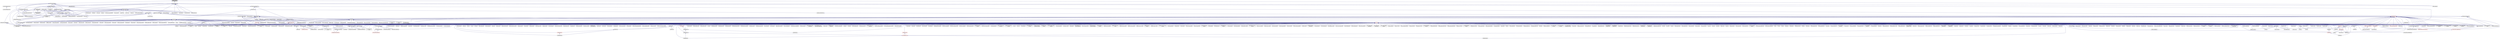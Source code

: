 digraph "affinity_data.hpp"
{
  edge [fontname="Helvetica",fontsize="10",labelfontname="Helvetica",labelfontsize="10"];
  node [fontname="Helvetica",fontsize="10",shape=record];
  Node81 [label="affinity_data.hpp",height=0.2,width=0.4,color="black", fillcolor="grey75", style="filled", fontcolor="black"];
  Node81 -> Node82 [dir="back",color="midnightblue",fontsize="10",style="solid",fontname="Helvetica"];
  Node82 [label="partitioner.hpp",height=0.2,width=0.4,color="black", fillcolor="white", style="filled",URL="$d4/d13/runtime_2resource_2detail_2partitioner_8hpp.html"];
  Node82 -> Node83 [dir="back",color="midnightblue",fontsize="10",style="solid",fontname="Helvetica"];
  Node83 [label="scheduled_thread_pool\l_impl.hpp",height=0.2,width=0.4,color="black", fillcolor="white", style="filled",URL="$d7/da2/scheduled__thread__pool__impl_8hpp.html"];
  Node83 -> Node84 [dir="back",color="midnightblue",fontsize="10",style="solid",fontname="Helvetica"];
  Node84 [label="oversubscribing_resource\l_partitioner.cpp",height=0.2,width=0.4,color="black", fillcolor="white", style="filled",URL="$dd/dee/oversubscribing__resource__partitioner_8cpp.html"];
  Node83 -> Node85 [dir="back",color="midnightblue",fontsize="10",style="solid",fontname="Helvetica"];
  Node85 [label="simple_resource_partitioner.cpp",height=0.2,width=0.4,color="black", fillcolor="white", style="filled",URL="$d5/df9/simple__resource__partitioner_8cpp.html"];
  Node83 -> Node86 [dir="back",color="midnightblue",fontsize="10",style="solid",fontname="Helvetica"];
  Node86 [label="scheduled_thread_pool.cpp",height=0.2,width=0.4,color="black", fillcolor="white", style="filled",URL="$d5/d73/scheduled__thread__pool_8cpp.html"];
  Node82 -> Node87 [dir="back",color="midnightblue",fontsize="10",style="solid",fontname="Helvetica"];
  Node87 [label="thread_pool_executors.hpp",height=0.2,width=0.4,color="black", fillcolor="white", style="filled",URL="$d5/d7b/runtime_2threads_2executors_2thread__pool__executors_8hpp.html"];
  Node87 -> Node88 [dir="back",color="midnightblue",fontsize="10",style="solid",fontname="Helvetica"];
  Node88 [label="thread_executors.hpp",height=0.2,width=0.4,color="black", fillcolor="white", style="filled",URL="$de/dc6/thread__executors_8hpp.html"];
  Node88 -> Node89 [dir="back",color="midnightblue",fontsize="10",style="solid",fontname="Helvetica"];
  Node89 [label="async_io_action.cpp",height=0.2,width=0.4,color="black", fillcolor="white", style="filled",URL="$d3/df5/async__io__action_8cpp.html"];
  Node88 -> Node90 [dir="back",color="midnightblue",fontsize="10",style="solid",fontname="Helvetica"];
  Node90 [label="async_io_simple.cpp",height=0.2,width=0.4,color="black", fillcolor="white", style="filled",URL="$da/db7/async__io__simple_8cpp.html"];
  Node88 -> Node91 [dir="back",color="midnightblue",fontsize="10",style="solid",fontname="Helvetica"];
  Node91 [label="qt.cpp",height=0.2,width=0.4,color="black", fillcolor="white", style="filled",URL="$df/d90/qt_8cpp.html"];
  Node88 -> Node92 [dir="back",color="midnightblue",fontsize="10",style="solid",fontname="Helvetica"];
  Node92 [label="fractals_executor.cpp",height=0.2,width=0.4,color="black", fillcolor="white", style="filled",URL="$d9/da9/fractals__executor_8cpp.html"];
  Node88 -> Node93 [dir="back",color="midnightblue",fontsize="10",style="solid",fontname="Helvetica"];
  Node93 [label="simple_future_continuation.cpp",height=0.2,width=0.4,color="black", fillcolor="white", style="filled",URL="$d8/d3c/simple__future__continuation_8cpp.html"];
  Node88 -> Node94 [dir="back",color="midnightblue",fontsize="10",style="solid",fontname="Helvetica"];
  Node94 [label="thread_pool_executor\l_1114.cpp",height=0.2,width=0.4,color="black", fillcolor="white", style="filled",URL="$d8/d63/thread__pool__executor__1114_8cpp.html"];
  Node88 -> Node95 [dir="back",color="midnightblue",fontsize="10",style="solid",fontname="Helvetica"];
  Node95 [label="thread_suspension_executor.cpp",height=0.2,width=0.4,color="black", fillcolor="white", style="filled",URL="$de/d9f/thread__suspension__executor_8cpp.html"];
  Node87 -> Node96 [dir="back",color="midnightblue",fontsize="10",style="solid",fontname="Helvetica"];
  Node96 [label="threadmanager.hpp",height=0.2,width=0.4,color="black", fillcolor="white", style="filled",URL="$d7/d1b/include_2threadmanager_8hpp.html"];
  Node96 -> Node97 [dir="back",color="midnightblue",fontsize="10",style="solid",fontname="Helvetica"];
  Node97 [label="runtime.hpp",height=0.2,width=0.4,color="black", fillcolor="white", style="filled",URL="$d5/d15/include_2runtime_8hpp.html"];
  Node97 -> Node89 [dir="back",color="midnightblue",fontsize="10",style="solid",fontname="Helvetica"];
  Node97 -> Node98 [dir="back",color="midnightblue",fontsize="10",style="solid",fontname="Helvetica"];
  Node98 [label="async_io_external.cpp",height=0.2,width=0.4,color="black", fillcolor="white", style="filled",URL="$da/d9a/async__io__external_8cpp.html"];
  Node97 -> Node99 [dir="back",color="midnightblue",fontsize="10",style="solid",fontname="Helvetica"];
  Node99 [label="async_io_low_level.cpp",height=0.2,width=0.4,color="black", fillcolor="white", style="filled",URL="$dc/d10/async__io__low__level_8cpp.html"];
  Node97 -> Node90 [dir="back",color="midnightblue",fontsize="10",style="solid",fontname="Helvetica"];
  Node97 -> Node100 [dir="back",color="midnightblue",fontsize="10",style="solid",fontname="Helvetica"];
  Node100 [label="rnd_future_reduce.cpp",height=0.2,width=0.4,color="black", fillcolor="white", style="filled",URL="$d1/db5/rnd__future__reduce_8cpp.html"];
  Node97 -> Node84 [dir="back",color="midnightblue",fontsize="10",style="solid",fontname="Helvetica"];
  Node97 -> Node101 [dir="back",color="midnightblue",fontsize="10",style="solid",fontname="Helvetica"];
  Node101 [label="system_characteristics.hpp",height=0.2,width=0.4,color="black", fillcolor="white", style="filled",URL="$d0/d07/system__characteristics_8hpp.html"];
  Node101 -> Node84 [dir="back",color="midnightblue",fontsize="10",style="solid",fontname="Helvetica"];
  Node101 -> Node85 [dir="back",color="midnightblue",fontsize="10",style="solid",fontname="Helvetica"];
  Node97 -> Node85 [dir="back",color="midnightblue",fontsize="10",style="solid",fontname="Helvetica"];
  Node97 -> Node102 [dir="back",color="midnightblue",fontsize="10",style="solid",fontname="Helvetica"];
  Node102 [label="hpx.hpp",height=0.2,width=0.4,color="red", fillcolor="white", style="filled",URL="$d0/daa/hpx_8hpp.html"];
  Node102 -> Node103 [dir="back",color="midnightblue",fontsize="10",style="solid",fontname="Helvetica"];
  Node103 [label="1d_stencil_1.cpp",height=0.2,width=0.4,color="black", fillcolor="white", style="filled",URL="$d2/db1/1d__stencil__1_8cpp.html"];
  Node102 -> Node104 [dir="back",color="midnightblue",fontsize="10",style="solid",fontname="Helvetica"];
  Node104 [label="1d_stencil_2.cpp",height=0.2,width=0.4,color="black", fillcolor="white", style="filled",URL="$d3/dd1/1d__stencil__2_8cpp.html"];
  Node102 -> Node105 [dir="back",color="midnightblue",fontsize="10",style="solid",fontname="Helvetica"];
  Node105 [label="1d_stencil_3.cpp",height=0.2,width=0.4,color="black", fillcolor="white", style="filled",URL="$db/d19/1d__stencil__3_8cpp.html"];
  Node102 -> Node106 [dir="back",color="midnightblue",fontsize="10",style="solid",fontname="Helvetica"];
  Node106 [label="1d_stencil_4.cpp",height=0.2,width=0.4,color="black", fillcolor="white", style="filled",URL="$d1/d7d/1d__stencil__4_8cpp.html"];
  Node102 -> Node107 [dir="back",color="midnightblue",fontsize="10",style="solid",fontname="Helvetica"];
  Node107 [label="1d_stencil_4_parallel.cpp",height=0.2,width=0.4,color="black", fillcolor="white", style="filled",URL="$d6/d05/1d__stencil__4__parallel_8cpp.html"];
  Node102 -> Node108 [dir="back",color="midnightblue",fontsize="10",style="solid",fontname="Helvetica"];
  Node108 [label="1d_stencil_4_repart.cpp",height=0.2,width=0.4,color="black", fillcolor="white", style="filled",URL="$d0/d6b/1d__stencil__4__repart_8cpp.html"];
  Node102 -> Node109 [dir="back",color="midnightblue",fontsize="10",style="solid",fontname="Helvetica"];
  Node109 [label="1d_stencil_4_throttle.cpp",height=0.2,width=0.4,color="black", fillcolor="white", style="filled",URL="$d6/de5/1d__stencil__4__throttle_8cpp.html"];
  Node102 -> Node110 [dir="back",color="midnightblue",fontsize="10",style="solid",fontname="Helvetica"];
  Node110 [label="1d_stencil_5.cpp",height=0.2,width=0.4,color="black", fillcolor="white", style="filled",URL="$d7/d2a/1d__stencil__5_8cpp.html"];
  Node102 -> Node111 [dir="back",color="midnightblue",fontsize="10",style="solid",fontname="Helvetica"];
  Node111 [label="1d_stencil_6.cpp",height=0.2,width=0.4,color="black", fillcolor="white", style="filled",URL="$db/de7/1d__stencil__6_8cpp.html"];
  Node102 -> Node112 [dir="back",color="midnightblue",fontsize="10",style="solid",fontname="Helvetica"];
  Node112 [label="1d_stencil_7.cpp",height=0.2,width=0.4,color="black", fillcolor="white", style="filled",URL="$d4/d5a/1d__stencil__7_8cpp.html"];
  Node102 -> Node113 [dir="back",color="midnightblue",fontsize="10",style="solid",fontname="Helvetica"];
  Node113 [label="1d_stencil_8.cpp",height=0.2,width=0.4,color="black", fillcolor="white", style="filled",URL="$df/de0/1d__stencil__8_8cpp.html"];
  Node102 -> Node114 [dir="back",color="midnightblue",fontsize="10",style="solid",fontname="Helvetica"];
  Node114 [label="accumulator.cpp",height=0.2,width=0.4,color="black", fillcolor="white", style="filled",URL="$d1/d81/accumulator_8cpp.html"];
  Node102 -> Node115 [dir="back",color="midnightblue",fontsize="10",style="solid",fontname="Helvetica"];
  Node115 [label="accumulator.hpp",height=0.2,width=0.4,color="red", fillcolor="white", style="filled",URL="$d4/d9d/server_2accumulator_8hpp.html"];
  Node115 -> Node114 [dir="back",color="midnightblue",fontsize="10",style="solid",fontname="Helvetica"];
  Node102 -> Node118 [dir="back",color="midnightblue",fontsize="10",style="solid",fontname="Helvetica"];
  Node118 [label="template_function_accumulator.hpp",height=0.2,width=0.4,color="black", fillcolor="white", style="filled",URL="$d7/da6/server_2template__function__accumulator_8hpp.html"];
  Node118 -> Node119 [dir="back",color="midnightblue",fontsize="10",style="solid",fontname="Helvetica"];
  Node119 [label="template_function_accumulator.cpp",height=0.2,width=0.4,color="black", fillcolor="white", style="filled",URL="$d5/d02/template__function__accumulator_8cpp.html"];
  Node118 -> Node120 [dir="back",color="midnightblue",fontsize="10",style="solid",fontname="Helvetica"];
  Node120 [label="template_function_accumulator.hpp",height=0.2,width=0.4,color="red", fillcolor="white", style="filled",URL="$d3/de9/template__function__accumulator_8hpp.html"];
  Node102 -> Node122 [dir="back",color="midnightblue",fontsize="10",style="solid",fontname="Helvetica"];
  Node122 [label="template_accumulator.cpp",height=0.2,width=0.4,color="black", fillcolor="white", style="filled",URL="$d0/d4a/template__accumulator_8cpp.html"];
  Node102 -> Node119 [dir="back",color="midnightblue",fontsize="10",style="solid",fontname="Helvetica"];
  Node102 -> Node120 [dir="back",color="midnightblue",fontsize="10",style="solid",fontname="Helvetica"];
  Node102 -> Node123 [dir="back",color="midnightblue",fontsize="10",style="solid",fontname="Helvetica"];
  Node123 [label="allgather_module.cpp",height=0.2,width=0.4,color="black", fillcolor="white", style="filled",URL="$df/de4/allgather__module_8cpp.html"];
  Node102 -> Node124 [dir="back",color="midnightblue",fontsize="10",style="solid",fontname="Helvetica"];
  Node124 [label="allgather.cpp",height=0.2,width=0.4,color="black", fillcolor="white", style="filled",URL="$d7/d06/allgather_8cpp.html"];
  Node102 -> Node125 [dir="back",color="midnightblue",fontsize="10",style="solid",fontname="Helvetica"];
  Node125 [label="allgather_and_gate.cpp",height=0.2,width=0.4,color="black", fillcolor="white", style="filled",URL="$d1/d56/allgather__and__gate_8cpp.html"];
  Node102 -> Node126 [dir="back",color="midnightblue",fontsize="10",style="solid",fontname="Helvetica"];
  Node126 [label="ag_client.cpp",height=0.2,width=0.4,color="black", fillcolor="white", style="filled",URL="$d4/d5d/ag__client_8cpp.html"];
  Node102 -> Node127 [dir="back",color="midnightblue",fontsize="10",style="solid",fontname="Helvetica"];
  Node127 [label="hpx_thread_phase.cpp",height=0.2,width=0.4,color="black", fillcolor="white", style="filled",URL="$d5/dca/hpx__thread__phase_8cpp.html"];
  Node102 -> Node128 [dir="back",color="midnightblue",fontsize="10",style="solid",fontname="Helvetica"];
  Node128 [label="os_thread_num.cpp",height=0.2,width=0.4,color="black", fillcolor="white", style="filled",URL="$d2/dfb/os__thread__num_8cpp.html"];
  Node102 -> Node129 [dir="back",color="midnightblue",fontsize="10",style="solid",fontname="Helvetica"];
  Node129 [label="cancelable_action.cpp",height=0.2,width=0.4,color="black", fillcolor="white", style="filled",URL="$d5/d0c/cancelable__action_8cpp.html"];
  Node102 -> Node130 [dir="back",color="midnightblue",fontsize="10",style="solid",fontname="Helvetica"];
  Node130 [label="cancelable_action.hpp",height=0.2,width=0.4,color="black", fillcolor="white", style="filled",URL="$d5/d4d/server_2cancelable__action_8hpp.html"];
  Node130 -> Node129 [dir="back",color="midnightblue",fontsize="10",style="solid",fontname="Helvetica"];
  Node130 -> Node131 [dir="back",color="midnightblue",fontsize="10",style="solid",fontname="Helvetica"];
  Node131 [label="cancelable_action.hpp",height=0.2,width=0.4,color="red", fillcolor="white", style="filled",URL="$d0/da3/stubs_2cancelable__action_8hpp.html"];
  Node102 -> Node131 [dir="back",color="midnightblue",fontsize="10",style="solid",fontname="Helvetica"];
  Node102 -> Node133 [dir="back",color="midnightblue",fontsize="10",style="solid",fontname="Helvetica"];
  Node133 [label="cancelable_action_client.cpp",height=0.2,width=0.4,color="black", fillcolor="white", style="filled",URL="$d1/db8/cancelable__action__client_8cpp.html"];
  Node102 -> Node134 [dir="back",color="midnightblue",fontsize="10",style="solid",fontname="Helvetica"];
  Node134 [label="cublas_matmul.cpp",height=0.2,width=0.4,color="black", fillcolor="white", style="filled",URL="$dd/d84/cublas__matmul_8cpp.html"];
  Node102 -> Node135 [dir="back",color="midnightblue",fontsize="10",style="solid",fontname="Helvetica"];
  Node135 [label="win_perf_counters.cpp",height=0.2,width=0.4,color="black", fillcolor="white", style="filled",URL="$d8/d11/win__perf__counters_8cpp.html"];
  Node102 -> Node136 [dir="back",color="midnightblue",fontsize="10",style="solid",fontname="Helvetica"];
  Node136 [label="win_perf_counters.hpp",height=0.2,width=0.4,color="black", fillcolor="white", style="filled",URL="$d5/da7/win__perf__counters_8hpp.html"];
  Node102 -> Node137 [dir="back",color="midnightblue",fontsize="10",style="solid",fontname="Helvetica"];
  Node137 [label="hello_world_component.hpp",height=0.2,width=0.4,color="red", fillcolor="white", style="filled",URL="$df/df0/hello__world__component_8hpp.html"];
  Node102 -> Node140 [dir="back",color="midnightblue",fontsize="10",style="solid",fontname="Helvetica"];
  Node140 [label="interpolate1d.cpp",height=0.2,width=0.4,color="black", fillcolor="white", style="filled",URL="$d0/d05/interpolate1d_8cpp.html"];
  Node102 -> Node141 [dir="back",color="midnightblue",fontsize="10",style="solid",fontname="Helvetica"];
  Node141 [label="partition.hpp",height=0.2,width=0.4,color="black", fillcolor="white", style="filled",URL="$d0/d7a/examples_2interpolate1d_2interpolate1d_2partition_8hpp.html"];
  Node141 -> Node140 [dir="back",color="midnightblue",fontsize="10",style="solid",fontname="Helvetica"];
  Node141 -> Node142 [dir="back",color="midnightblue",fontsize="10",style="solid",fontname="Helvetica"];
  Node142 [label="interpolate1d.hpp",height=0.2,width=0.4,color="red", fillcolor="white", style="filled",URL="$d4/dc7/interpolate1d_8hpp.html"];
  Node142 -> Node140 [dir="back",color="midnightblue",fontsize="10",style="solid",fontname="Helvetica"];
  Node102 -> Node144 [dir="back",color="midnightblue",fontsize="10",style="solid",fontname="Helvetica"];
  Node144 [label="partition.hpp",height=0.2,width=0.4,color="black", fillcolor="white", style="filled",URL="$d0/dff/examples_2interpolate1d_2interpolate1d_2server_2partition_8hpp.html"];
  Node144 -> Node141 [dir="back",color="midnightblue",fontsize="10",style="solid",fontname="Helvetica"];
  Node144 -> Node145 [dir="back",color="midnightblue",fontsize="10",style="solid",fontname="Helvetica"];
  Node145 [label="partition.cpp",height=0.2,width=0.4,color="black", fillcolor="white", style="filled",URL="$d0/d4f/examples_2interpolate1d_2interpolate1d_2server_2partition_8cpp.html"];
  Node102 -> Node142 [dir="back",color="midnightblue",fontsize="10",style="solid",fontname="Helvetica"];
  Node102 -> Node146 [dir="back",color="midnightblue",fontsize="10",style="solid",fontname="Helvetica"];
  Node146 [label="read_values.cpp",height=0.2,width=0.4,color="black", fillcolor="white", style="filled",URL="$d0/d8c/interpolate1d_2interpolate1d_2read__values_8cpp.html"];
  Node102 -> Node145 [dir="back",color="midnightblue",fontsize="10",style="solid",fontname="Helvetica"];
  Node102 -> Node147 [dir="back",color="midnightblue",fontsize="10",style="solid",fontname="Helvetica"];
  Node147 [label="jacobi.cpp",height=0.2,width=0.4,color="black", fillcolor="white", style="filled",URL="$d2/d27/jacobi_8cpp.html"];
  Node102 -> Node148 [dir="back",color="midnightblue",fontsize="10",style="solid",fontname="Helvetica"];
  Node148 [label="grid.cpp",height=0.2,width=0.4,color="black", fillcolor="white", style="filled",URL="$d6/d1b/jacobi__component_2grid_8cpp.html"];
  Node102 -> Node149 [dir="back",color="midnightblue",fontsize="10",style="solid",fontname="Helvetica"];
  Node149 [label="row.cpp",height=0.2,width=0.4,color="black", fillcolor="white", style="filled",URL="$d3/d86/server_2row_8cpp.html"];
  Node102 -> Node150 [dir="back",color="midnightblue",fontsize="10",style="solid",fontname="Helvetica"];
  Node150 [label="solver.cpp",height=0.2,width=0.4,color="black", fillcolor="white", style="filled",URL="$d6/d94/solver_8cpp.html"];
  Node102 -> Node151 [dir="back",color="midnightblue",fontsize="10",style="solid",fontname="Helvetica"];
  Node151 [label="stencil_iterator.cpp",height=0.2,width=0.4,color="black", fillcolor="white", style="filled",URL="$d6/de1/server_2stencil__iterator_8cpp.html"];
  Node102 -> Node152 [dir="back",color="midnightblue",fontsize="10",style="solid",fontname="Helvetica"];
  Node152 [label="stencil_iterator.cpp",height=0.2,width=0.4,color="black", fillcolor="white", style="filled",URL="$d7/d71/stencil__iterator_8cpp.html"];
  Node102 -> Node153 [dir="back",color="midnightblue",fontsize="10",style="solid",fontname="Helvetica"];
  Node153 [label="jacobi.cpp",height=0.2,width=0.4,color="black", fillcolor="white", style="filled",URL="$d3/d44/smp_2jacobi_8cpp.html"];
  Node102 -> Node154 [dir="back",color="midnightblue",fontsize="10",style="solid",fontname="Helvetica"];
  Node154 [label="jacobi_hpx.cpp",height=0.2,width=0.4,color="black", fillcolor="white", style="filled",URL="$d8/d72/jacobi__hpx_8cpp.html"];
  Node102 -> Node155 [dir="back",color="midnightblue",fontsize="10",style="solid",fontname="Helvetica"];
  Node155 [label="jacobi_nonuniform.cpp",height=0.2,width=0.4,color="black", fillcolor="white", style="filled",URL="$dd/ddc/jacobi__nonuniform_8cpp.html"];
  Node102 -> Node156 [dir="back",color="midnightblue",fontsize="10",style="solid",fontname="Helvetica"];
  Node156 [label="jacobi_nonuniform_hpx.cpp",height=0.2,width=0.4,color="black", fillcolor="white", style="filled",URL="$de/d56/jacobi__nonuniform__hpx_8cpp.html"];
  Node102 -> Node157 [dir="back",color="midnightblue",fontsize="10",style="solid",fontname="Helvetica"];
  Node157 [label="nqueen.cpp",height=0.2,width=0.4,color="black", fillcolor="white", style="filled",URL="$db/dca/nqueen_8cpp.html"];
  Node102 -> Node158 [dir="back",color="midnightblue",fontsize="10",style="solid",fontname="Helvetica"];
  Node158 [label="nqueen.hpp",height=0.2,width=0.4,color="red", fillcolor="white", style="filled",URL="$de/d58/server_2nqueen_8hpp.html"];
  Node158 -> Node157 [dir="back",color="midnightblue",fontsize="10",style="solid",fontname="Helvetica"];
  Node102 -> Node161 [dir="back",color="midnightblue",fontsize="10",style="solid",fontname="Helvetica"];
  Node161 [label="nqueen_client.cpp",height=0.2,width=0.4,color="black", fillcolor="white", style="filled",URL="$d3/d5e/nqueen__client_8cpp.html"];
  Node102 -> Node162 [dir="back",color="midnightblue",fontsize="10",style="solid",fontname="Helvetica"];
  Node162 [label="sine.cpp",height=0.2,width=0.4,color="black", fillcolor="white", style="filled",URL="$d3/d0d/server_2sine_8cpp.html"];
  Node102 -> Node163 [dir="back",color="midnightblue",fontsize="10",style="solid",fontname="Helvetica"];
  Node163 [label="sine.hpp",height=0.2,width=0.4,color="black", fillcolor="white", style="filled",URL="$d8/dac/sine_8hpp.html"];
  Node163 -> Node162 [dir="back",color="midnightblue",fontsize="10",style="solid",fontname="Helvetica"];
  Node163 -> Node164 [dir="back",color="midnightblue",fontsize="10",style="solid",fontname="Helvetica"];
  Node164 [label="sine.cpp",height=0.2,width=0.4,color="black", fillcolor="white", style="filled",URL="$d5/dd8/sine_8cpp.html"];
  Node102 -> Node164 [dir="back",color="midnightblue",fontsize="10",style="solid",fontname="Helvetica"];
  Node102 -> Node165 [dir="back",color="midnightblue",fontsize="10",style="solid",fontname="Helvetica"];
  Node165 [label="sine_client.cpp",height=0.2,width=0.4,color="black", fillcolor="white", style="filled",URL="$db/d62/sine__client_8cpp.html"];
  Node102 -> Node91 [dir="back",color="midnightblue",fontsize="10",style="solid",fontname="Helvetica"];
  Node102 -> Node166 [dir="back",color="midnightblue",fontsize="10",style="solid",fontname="Helvetica"];
  Node166 [label="queue_client.cpp",height=0.2,width=0.4,color="black", fillcolor="white", style="filled",URL="$d7/d96/queue__client_8cpp.html"];
  Node102 -> Node167 [dir="back",color="midnightblue",fontsize="10",style="solid",fontname="Helvetica"];
  Node167 [label="customize_async.cpp",height=0.2,width=0.4,color="black", fillcolor="white", style="filled",URL="$d0/d82/customize__async_8cpp.html"];
  Node102 -> Node168 [dir="back",color="midnightblue",fontsize="10",style="solid",fontname="Helvetica"];
  Node168 [label="data_actions.cpp",height=0.2,width=0.4,color="black", fillcolor="white", style="filled",URL="$dc/d68/data__actions_8cpp.html"];
  Node102 -> Node169 [dir="back",color="midnightblue",fontsize="10",style="solid",fontname="Helvetica"];
  Node169 [label="error_handling.cpp",height=0.2,width=0.4,color="black", fillcolor="white", style="filled",URL="$d9/d96/error__handling_8cpp.html"];
  Node102 -> Node170 [dir="back",color="midnightblue",fontsize="10",style="solid",fontname="Helvetica"];
  Node170 [label="event_synchronization.cpp",height=0.2,width=0.4,color="black", fillcolor="white", style="filled",URL="$d0/d35/event__synchronization_8cpp.html"];
  Node102 -> Node171 [dir="back",color="midnightblue",fontsize="10",style="solid",fontname="Helvetica"];
  Node171 [label="factorial.cpp",height=0.2,width=0.4,color="black", fillcolor="white", style="filled",URL="$d9/d00/factorial_8cpp.html"];
  Node102 -> Node172 [dir="back",color="midnightblue",fontsize="10",style="solid",fontname="Helvetica"];
  Node172 [label="file_serialization.cpp",height=0.2,width=0.4,color="black", fillcolor="white", style="filled",URL="$de/d58/file__serialization_8cpp.html"];
  Node102 -> Node173 [dir="back",color="midnightblue",fontsize="10",style="solid",fontname="Helvetica"];
  Node173 [label="init_globally.cpp",height=0.2,width=0.4,color="black", fillcolor="white", style="filled",URL="$d6/dad/init__globally_8cpp.html"];
  Node102 -> Node174 [dir="back",color="midnightblue",fontsize="10",style="solid",fontname="Helvetica"];
  Node174 [label="interest_calculator.cpp",height=0.2,width=0.4,color="black", fillcolor="white", style="filled",URL="$d2/d86/interest__calculator_8cpp.html"];
  Node102 -> Node175 [dir="back",color="midnightblue",fontsize="10",style="solid",fontname="Helvetica"];
  Node175 [label="non_atomic_rma.cpp",height=0.2,width=0.4,color="black", fillcolor="white", style="filled",URL="$d7/d8b/non__atomic__rma_8cpp.html"];
  Node102 -> Node176 [dir="back",color="midnightblue",fontsize="10",style="solid",fontname="Helvetica"];
  Node176 [label="partitioned_vector\l_spmd_foreach.cpp",height=0.2,width=0.4,color="black", fillcolor="white", style="filled",URL="$db/d7c/partitioned__vector__spmd__foreach_8cpp.html"];
  Node102 -> Node177 [dir="back",color="midnightblue",fontsize="10",style="solid",fontname="Helvetica"];
  Node177 [label="pipeline1.cpp",height=0.2,width=0.4,color="black", fillcolor="white", style="filled",URL="$d5/d77/pipeline1_8cpp.html"];
  Node102 -> Node178 [dir="back",color="midnightblue",fontsize="10",style="solid",fontname="Helvetica"];
  Node178 [label="quicksort.cpp",height=0.2,width=0.4,color="black", fillcolor="white", style="filled",URL="$d3/d1e/quicksort_8cpp.html"];
  Node102 -> Node179 [dir="back",color="midnightblue",fontsize="10",style="solid",fontname="Helvetica"];
  Node179 [label="receive_buffer.cpp",height=0.2,width=0.4,color="black", fillcolor="white", style="filled",URL="$d7/d10/receive__buffer_8cpp.html"];
  Node102 -> Node180 [dir="back",color="midnightblue",fontsize="10",style="solid",fontname="Helvetica"];
  Node180 [label="safe_object.cpp",height=0.2,width=0.4,color="black", fillcolor="white", style="filled",URL="$dd/d52/safe__object_8cpp.html"];
  Node102 -> Node181 [dir="back",color="midnightblue",fontsize="10",style="solid",fontname="Helvetica"];
  Node181 [label="sort_by_key_demo.cpp",height=0.2,width=0.4,color="black", fillcolor="white", style="filled",URL="$da/d20/sort__by__key__demo_8cpp.html"];
  Node102 -> Node182 [dir="back",color="midnightblue",fontsize="10",style="solid",fontname="Helvetica"];
  Node182 [label="timed_wake.cpp",height=0.2,width=0.4,color="black", fillcolor="white", style="filled",URL="$d8/df9/timed__wake_8cpp.html"];
  Node102 -> Node183 [dir="back",color="midnightblue",fontsize="10",style="solid",fontname="Helvetica"];
  Node183 [label="vector_counting_dotproduct.cpp",height=0.2,width=0.4,color="black", fillcolor="white", style="filled",URL="$df/de9/vector__counting__dotproduct_8cpp.html"];
  Node102 -> Node184 [dir="back",color="midnightblue",fontsize="10",style="solid",fontname="Helvetica"];
  Node184 [label="vector_zip_dotproduct.cpp",height=0.2,width=0.4,color="black", fillcolor="white", style="filled",URL="$dc/d18/vector__zip__dotproduct_8cpp.html"];
  Node102 -> Node185 [dir="back",color="midnightblue",fontsize="10",style="solid",fontname="Helvetica"];
  Node185 [label="zerocopy_rdma.cpp",height=0.2,width=0.4,color="black", fillcolor="white", style="filled",URL="$d1/dad/zerocopy__rdma_8cpp.html"];
  Node102 -> Node186 [dir="back",color="midnightblue",fontsize="10",style="solid",fontname="Helvetica"];
  Node186 [label="random_mem_access.cpp",height=0.2,width=0.4,color="black", fillcolor="white", style="filled",URL="$d1/d51/random__mem__access_8cpp.html"];
  Node102 -> Node187 [dir="back",color="midnightblue",fontsize="10",style="solid",fontname="Helvetica"];
  Node187 [label="random_mem_access.hpp",height=0.2,width=0.4,color="red", fillcolor="white", style="filled",URL="$d0/d19/server_2random__mem__access_8hpp.html"];
  Node187 -> Node186 [dir="back",color="midnightblue",fontsize="10",style="solid",fontname="Helvetica"];
  Node102 -> Node190 [dir="back",color="midnightblue",fontsize="10",style="solid",fontname="Helvetica"];
  Node190 [label="random_mem_access_client.cpp",height=0.2,width=0.4,color="black", fillcolor="white", style="filled",URL="$df/d1b/random__mem__access__client_8cpp.html"];
  Node102 -> Node84 [dir="back",color="midnightblue",fontsize="10",style="solid",fontname="Helvetica"];
  Node102 -> Node85 [dir="back",color="midnightblue",fontsize="10",style="solid",fontname="Helvetica"];
  Node102 -> Node191 [dir="back",color="midnightblue",fontsize="10",style="solid",fontname="Helvetica"];
  Node191 [label="dimension.hpp",height=0.2,width=0.4,color="red", fillcolor="white", style="filled",URL="$d6/d39/sheneos_2sheneos_2dimension_8hpp.html"];
  Node191 -> Node197 [dir="back",color="midnightblue",fontsize="10",style="solid",fontname="Helvetica"];
  Node197 [label="partition3d.hpp",height=0.2,width=0.4,color="black", fillcolor="white", style="filled",URL="$dd/dbf/server_2partition3d_8hpp.html"];
  Node197 -> Node198 [dir="back",color="midnightblue",fontsize="10",style="solid",fontname="Helvetica"];
  Node198 [label="partition3d.hpp",height=0.2,width=0.4,color="black", fillcolor="white", style="filled",URL="$d1/d50/partition3d_8hpp.html"];
  Node198 -> Node194 [dir="back",color="midnightblue",fontsize="10",style="solid",fontname="Helvetica"];
  Node194 [label="interpolator.cpp",height=0.2,width=0.4,color="black", fillcolor="white", style="filled",URL="$d5/d02/interpolator_8cpp.html"];
  Node198 -> Node199 [dir="back",color="midnightblue",fontsize="10",style="solid",fontname="Helvetica"];
  Node199 [label="interpolator.hpp",height=0.2,width=0.4,color="red", fillcolor="white", style="filled",URL="$dc/d3b/interpolator_8hpp.html"];
  Node199 -> Node194 [dir="back",color="midnightblue",fontsize="10",style="solid",fontname="Helvetica"];
  Node199 -> Node202 [dir="back",color="midnightblue",fontsize="10",style="solid",fontname="Helvetica"];
  Node202 [label="sheneos_test.cpp",height=0.2,width=0.4,color="black", fillcolor="white", style="filled",URL="$d4/d6e/sheneos__test_8cpp.html"];
  Node197 -> Node196 [dir="back",color="midnightblue",fontsize="10",style="solid",fontname="Helvetica"];
  Node196 [label="partition3d.cpp",height=0.2,width=0.4,color="black", fillcolor="white", style="filled",URL="$de/d70/partition3d_8cpp.html"];
  Node102 -> Node194 [dir="back",color="midnightblue",fontsize="10",style="solid",fontname="Helvetica"];
  Node102 -> Node198 [dir="back",color="midnightblue",fontsize="10",style="solid",fontname="Helvetica"];
  Node102 -> Node197 [dir="back",color="midnightblue",fontsize="10",style="solid",fontname="Helvetica"];
  Node102 -> Node199 [dir="back",color="midnightblue",fontsize="10",style="solid",fontname="Helvetica"];
  Node102 -> Node203 [dir="back",color="midnightblue",fontsize="10",style="solid",fontname="Helvetica"];
  Node203 [label="configuration.hpp",height=0.2,width=0.4,color="red", fillcolor="white", style="filled",URL="$dc/d0a/configuration_8hpp.html"];
  Node203 -> Node199 [dir="back",color="midnightblue",fontsize="10",style="solid",fontname="Helvetica"];
  Node102 -> Node195 [dir="back",color="midnightblue",fontsize="10",style="solid",fontname="Helvetica"];
  Node195 [label="read_values.cpp",height=0.2,width=0.4,color="black", fillcolor="white", style="filled",URL="$d7/da4/sheneos_2sheneos_2read__values_8cpp.html"];
  Node102 -> Node196 [dir="back",color="midnightblue",fontsize="10",style="solid",fontname="Helvetica"];
  Node102 -> Node202 [dir="back",color="midnightblue",fontsize="10",style="solid",fontname="Helvetica"];
  Node102 -> Node205 [dir="back",color="midnightblue",fontsize="10",style="solid",fontname="Helvetica"];
  Node205 [label="startup_shutdown.cpp",height=0.2,width=0.4,color="black", fillcolor="white", style="filled",URL="$d3/dfc/server_2startup__shutdown_8cpp.html"];
  Node102 -> Node206 [dir="back",color="midnightblue",fontsize="10",style="solid",fontname="Helvetica"];
  Node206 [label="startup_shutdown.cpp",height=0.2,width=0.4,color="black", fillcolor="white", style="filled",URL="$d0/ddb/startup__shutdown_8cpp.html"];
  Node102 -> Node207 [dir="back",color="midnightblue",fontsize="10",style="solid",fontname="Helvetica"];
  Node207 [label="spin.cpp",height=0.2,width=0.4,color="black", fillcolor="white", style="filled",URL="$d7/df2/spin_8cpp.html"];
  Node102 -> Node208 [dir="back",color="midnightblue",fontsize="10",style="solid",fontname="Helvetica"];
  Node208 [label="throttle.cpp",height=0.2,width=0.4,color="black", fillcolor="white", style="filled",URL="$de/d56/server_2throttle_8cpp.html"];
  Node102 -> Node209 [dir="back",color="midnightblue",fontsize="10",style="solid",fontname="Helvetica"];
  Node209 [label="throttle.hpp",height=0.2,width=0.4,color="black", fillcolor="white", style="filled",URL="$db/dc9/server_2throttle_8hpp.html"];
  Node209 -> Node208 [dir="back",color="midnightblue",fontsize="10",style="solid",fontname="Helvetica"];
  Node209 -> Node210 [dir="back",color="midnightblue",fontsize="10",style="solid",fontname="Helvetica"];
  Node210 [label="throttle.hpp",height=0.2,width=0.4,color="black", fillcolor="white", style="filled",URL="$d5/dec/stubs_2throttle_8hpp.html"];
  Node210 -> Node211 [dir="back",color="midnightblue",fontsize="10",style="solid",fontname="Helvetica"];
  Node211 [label="throttle.hpp",height=0.2,width=0.4,color="red", fillcolor="white", style="filled",URL="$d2/d2e/throttle_8hpp.html"];
  Node211 -> Node212 [dir="back",color="midnightblue",fontsize="10",style="solid",fontname="Helvetica"];
  Node212 [label="throttle.cpp",height=0.2,width=0.4,color="black", fillcolor="white", style="filled",URL="$db/d02/throttle_8cpp.html"];
  Node102 -> Node210 [dir="back",color="midnightblue",fontsize="10",style="solid",fontname="Helvetica"];
  Node102 -> Node212 [dir="back",color="midnightblue",fontsize="10",style="solid",fontname="Helvetica"];
  Node102 -> Node211 [dir="back",color="midnightblue",fontsize="10",style="solid",fontname="Helvetica"];
  Node102 -> Node214 [dir="back",color="midnightblue",fontsize="10",style="solid",fontname="Helvetica"];
  Node214 [label="transpose_await.cpp",height=0.2,width=0.4,color="black", fillcolor="white", style="filled",URL="$de/d68/transpose__await_8cpp.html"];
  Node102 -> Node215 [dir="back",color="midnightblue",fontsize="10",style="solid",fontname="Helvetica"];
  Node215 [label="transpose_block.cpp",height=0.2,width=0.4,color="black", fillcolor="white", style="filled",URL="$d0/de1/transpose__block_8cpp.html"];
  Node102 -> Node216 [dir="back",color="midnightblue",fontsize="10",style="solid",fontname="Helvetica"];
  Node216 [label="transpose_block_numa.cpp",height=0.2,width=0.4,color="black", fillcolor="white", style="filled",URL="$dd/d3b/transpose__block__numa_8cpp.html"];
  Node102 -> Node217 [dir="back",color="midnightblue",fontsize="10",style="solid",fontname="Helvetica"];
  Node217 [label="transpose_serial.cpp",height=0.2,width=0.4,color="black", fillcolor="white", style="filled",URL="$db/d74/transpose__serial_8cpp.html"];
  Node102 -> Node218 [dir="back",color="midnightblue",fontsize="10",style="solid",fontname="Helvetica"];
  Node218 [label="transpose_serial_block.cpp",height=0.2,width=0.4,color="black", fillcolor="white", style="filled",URL="$d8/daa/transpose__serial__block_8cpp.html"];
  Node102 -> Node219 [dir="back",color="midnightblue",fontsize="10",style="solid",fontname="Helvetica"];
  Node219 [label="transpose_serial_vector.cpp",height=0.2,width=0.4,color="black", fillcolor="white", style="filled",URL="$d4/d04/transpose__serial__vector_8cpp.html"];
  Node102 -> Node220 [dir="back",color="midnightblue",fontsize="10",style="solid",fontname="Helvetica"];
  Node220 [label="transpose_smp.cpp",height=0.2,width=0.4,color="black", fillcolor="white", style="filled",URL="$d2/d99/transpose__smp_8cpp.html"];
  Node102 -> Node221 [dir="back",color="midnightblue",fontsize="10",style="solid",fontname="Helvetica"];
  Node221 [label="transpose_smp_block.cpp",height=0.2,width=0.4,color="black", fillcolor="white", style="filled",URL="$da/d4d/transpose__smp__block_8cpp.html"];
  Node102 -> Node222 [dir="back",color="midnightblue",fontsize="10",style="solid",fontname="Helvetica"];
  Node222 [label="simple_central_tuplespace.hpp",height=0.2,width=0.4,color="red", fillcolor="white", style="filled",URL="$db/d69/server_2simple__central__tuplespace_8hpp.html"];
  Node222 -> Node223 [dir="back",color="midnightblue",fontsize="10",style="solid",fontname="Helvetica"];
  Node223 [label="simple_central_tuplespace.cpp",height=0.2,width=0.4,color="black", fillcolor="white", style="filled",URL="$d3/dec/simple__central__tuplespace_8cpp.html"];
  Node102 -> Node227 [dir="back",color="midnightblue",fontsize="10",style="solid",fontname="Helvetica"];
  Node227 [label="tuples_warehouse.hpp",height=0.2,width=0.4,color="black", fillcolor="white", style="filled",URL="$da/de6/tuples__warehouse_8hpp.html"];
  Node227 -> Node222 [dir="back",color="midnightblue",fontsize="10",style="solid",fontname="Helvetica"];
  Node102 -> Node223 [dir="back",color="midnightblue",fontsize="10",style="solid",fontname="Helvetica"];
  Node102 -> Node228 [dir="back",color="midnightblue",fontsize="10",style="solid",fontname="Helvetica"];
  Node228 [label="hpx_runtime.cpp",height=0.2,width=0.4,color="black", fillcolor="white", style="filled",URL="$d7/d1e/hpx__runtime_8cpp.html"];
  Node102 -> Node229 [dir="back",color="midnightblue",fontsize="10",style="solid",fontname="Helvetica"];
  Node229 [label="synchronize.cpp",height=0.2,width=0.4,color="black", fillcolor="white", style="filled",URL="$da/da2/synchronize_8cpp.html"];
  Node102 -> Node230 [dir="back",color="midnightblue",fontsize="10",style="solid",fontname="Helvetica"];
  Node230 [label="agas_cache_timings.cpp",height=0.2,width=0.4,color="black", fillcolor="white", style="filled",URL="$dd/d37/agas__cache__timings_8cpp.html"];
  Node102 -> Node231 [dir="back",color="midnightblue",fontsize="10",style="solid",fontname="Helvetica"];
  Node231 [label="async_overheads.cpp",height=0.2,width=0.4,color="black", fillcolor="white", style="filled",URL="$de/da6/async__overheads_8cpp.html"];
  Node102 -> Node232 [dir="back",color="midnightblue",fontsize="10",style="solid",fontname="Helvetica"];
  Node232 [label="coroutines_call_overhead.cpp",height=0.2,width=0.4,color="black", fillcolor="white", style="filled",URL="$da/d1e/coroutines__call__overhead_8cpp.html"];
  Node102 -> Node233 [dir="back",color="midnightblue",fontsize="10",style="solid",fontname="Helvetica"];
  Node233 [label="foreach_scaling.cpp",height=0.2,width=0.4,color="black", fillcolor="white", style="filled",URL="$d4/d94/foreach__scaling_8cpp.html"];
  Node102 -> Node234 [dir="back",color="midnightblue",fontsize="10",style="solid",fontname="Helvetica"];
  Node234 [label="function_object_wrapper\l_overhead.cpp",height=0.2,width=0.4,color="black", fillcolor="white", style="filled",URL="$d5/d6f/function__object__wrapper__overhead_8cpp.html"];
  Node102 -> Node235 [dir="back",color="midnightblue",fontsize="10",style="solid",fontname="Helvetica"];
  Node235 [label="hpx_homogeneous_timed\l_task_spawn_executors.cpp",height=0.2,width=0.4,color="black", fillcolor="white", style="filled",URL="$d1/d3b/hpx__homogeneous__timed__task__spawn__executors_8cpp.html"];
  Node102 -> Node236 [dir="back",color="midnightblue",fontsize="10",style="solid",fontname="Helvetica"];
  Node236 [label="htts2_hpx.cpp",height=0.2,width=0.4,color="black", fillcolor="white", style="filled",URL="$d2/daf/htts2__hpx_8cpp.html"];
  Node102 -> Node237 [dir="back",color="midnightblue",fontsize="10",style="solid",fontname="Helvetica"];
  Node237 [label="partitioned_vector\l_foreach.cpp",height=0.2,width=0.4,color="black", fillcolor="white", style="filled",URL="$df/d5f/partitioned__vector__foreach_8cpp.html"];
  Node102 -> Node238 [dir="back",color="midnightblue",fontsize="10",style="solid",fontname="Helvetica"];
  Node238 [label="serialization_overhead.cpp",height=0.2,width=0.4,color="black", fillcolor="white", style="filled",URL="$d3/df8/serialization__overhead_8cpp.html"];
  Node102 -> Node239 [dir="back",color="midnightblue",fontsize="10",style="solid",fontname="Helvetica"];
  Node239 [label="sizeof.cpp",height=0.2,width=0.4,color="black", fillcolor="white", style="filled",URL="$d3/d0f/sizeof_8cpp.html"];
  Node102 -> Node240 [dir="back",color="midnightblue",fontsize="10",style="solid",fontname="Helvetica"];
  Node240 [label="skynet.cpp",height=0.2,width=0.4,color="black", fillcolor="white", style="filled",URL="$d0/dc3/skynet_8cpp.html"];
  Node102 -> Node241 [dir="back",color="midnightblue",fontsize="10",style="solid",fontname="Helvetica"];
  Node241 [label="stencil3_iterators.cpp",height=0.2,width=0.4,color="black", fillcolor="white", style="filled",URL="$db/d9e/stencil3__iterators_8cpp.html"];
  Node102 -> Node242 [dir="back",color="midnightblue",fontsize="10",style="solid",fontname="Helvetica"];
  Node242 [label="stream.cpp",height=0.2,width=0.4,color="black", fillcolor="white", style="filled",URL="$da/d5f/stream_8cpp.html"];
  Node102 -> Node243 [dir="back",color="midnightblue",fontsize="10",style="solid",fontname="Helvetica"];
  Node243 [label="timed_task_spawn.cpp",height=0.2,width=0.4,color="black", fillcolor="white", style="filled",URL="$df/de1/timed__task__spawn_8cpp.html"];
  Node102 -> Node244 [dir="back",color="midnightblue",fontsize="10",style="solid",fontname="Helvetica"];
  Node244 [label="transform_reduce_binary\l_scaling.cpp",height=0.2,width=0.4,color="black", fillcolor="white", style="filled",URL="$d1/dae/transform__reduce__binary__scaling_8cpp.html"];
  Node102 -> Node245 [dir="back",color="midnightblue",fontsize="10",style="solid",fontname="Helvetica"];
  Node245 [label="transform_reduce_scaling.cpp",height=0.2,width=0.4,color="black", fillcolor="white", style="filled",URL="$db/d2a/transform__reduce__scaling_8cpp.html"];
  Node102 -> Node246 [dir="back",color="midnightblue",fontsize="10",style="solid",fontname="Helvetica"];
  Node246 [label="minmax_element_performance.cpp",height=0.2,width=0.4,color="black", fillcolor="white", style="filled",URL="$d9/d93/minmax__element__performance_8cpp.html"];
  Node102 -> Node247 [dir="back",color="midnightblue",fontsize="10",style="solid",fontname="Helvetica"];
  Node247 [label="barrier_performance.cpp",height=0.2,width=0.4,color="black", fillcolor="white", style="filled",URL="$d6/d6c/barrier__performance_8cpp.html"];
  Node102 -> Node248 [dir="back",color="midnightblue",fontsize="10",style="solid",fontname="Helvetica"];
  Node248 [label="network_storage.cpp",height=0.2,width=0.4,color="black", fillcolor="white", style="filled",URL="$db/daa/network__storage_8cpp.html"];
  Node102 -> Node249 [dir="back",color="midnightblue",fontsize="10",style="solid",fontname="Helvetica"];
  Node249 [label="simple_profiler.hpp",height=0.2,width=0.4,color="black", fillcolor="white", style="filled",URL="$d8/d02/simple__profiler_8hpp.html"];
  Node249 -> Node248 [dir="back",color="midnightblue",fontsize="10",style="solid",fontname="Helvetica"];
  Node102 -> Node250 [dir="back",color="midnightblue",fontsize="10",style="solid",fontname="Helvetica"];
  Node250 [label="osu_bcast.cpp",height=0.2,width=0.4,color="black", fillcolor="white", style="filled",URL="$d3/dca/osu__bcast_8cpp.html"];
  Node102 -> Node251 [dir="back",color="midnightblue",fontsize="10",style="solid",fontname="Helvetica"];
  Node251 [label="osu_bibw.cpp",height=0.2,width=0.4,color="black", fillcolor="white", style="filled",URL="$d2/d04/osu__bibw_8cpp.html"];
  Node102 -> Node252 [dir="back",color="midnightblue",fontsize="10",style="solid",fontname="Helvetica"];
  Node252 [label="osu_bw.cpp",height=0.2,width=0.4,color="black", fillcolor="white", style="filled",URL="$d4/d20/osu__bw_8cpp.html"];
  Node102 -> Node253 [dir="back",color="midnightblue",fontsize="10",style="solid",fontname="Helvetica"];
  Node253 [label="osu_latency.cpp",height=0.2,width=0.4,color="black", fillcolor="white", style="filled",URL="$df/d58/osu__latency_8cpp.html"];
  Node102 -> Node254 [dir="back",color="midnightblue",fontsize="10",style="solid",fontname="Helvetica"];
  Node254 [label="osu_multi_lat.cpp",height=0.2,width=0.4,color="black", fillcolor="white", style="filled",URL="$d7/d91/osu__multi__lat_8cpp.html"];
  Node102 -> Node255 [dir="back",color="midnightblue",fontsize="10",style="solid",fontname="Helvetica"];
  Node255 [label="osu_scatter.cpp",height=0.2,width=0.4,color="black", fillcolor="white", style="filled",URL="$d4/d4c/osu__scatter_8cpp.html"];
  Node102 -> Node256 [dir="back",color="midnightblue",fontsize="10",style="solid",fontname="Helvetica"];
  Node256 [label="pingpong_performance.cpp",height=0.2,width=0.4,color="black", fillcolor="white", style="filled",URL="$de/d03/pingpong__performance_8cpp.html"];
  Node102 -> Node257 [dir="back",color="midnightblue",fontsize="10",style="solid",fontname="Helvetica"];
  Node257 [label="benchmark_is_heap.cpp",height=0.2,width=0.4,color="black", fillcolor="white", style="filled",URL="$da/d4f/benchmark__is__heap_8cpp.html"];
  Node102 -> Node258 [dir="back",color="midnightblue",fontsize="10",style="solid",fontname="Helvetica"];
  Node258 [label="benchmark_is_heap_until.cpp",height=0.2,width=0.4,color="black", fillcolor="white", style="filled",URL="$dc/df5/benchmark__is__heap__until_8cpp.html"];
  Node102 -> Node259 [dir="back",color="midnightblue",fontsize="10",style="solid",fontname="Helvetica"];
  Node259 [label="benchmark_merge.cpp",height=0.2,width=0.4,color="black", fillcolor="white", style="filled",URL="$dd/d49/benchmark__merge_8cpp.html"];
  Node102 -> Node260 [dir="back",color="midnightblue",fontsize="10",style="solid",fontname="Helvetica"];
  Node260 [label="benchmark_partition.cpp",height=0.2,width=0.4,color="black", fillcolor="white", style="filled",URL="$d9/d88/benchmark__partition_8cpp.html"];
  Node102 -> Node261 [dir="back",color="midnightblue",fontsize="10",style="solid",fontname="Helvetica"];
  Node261 [label="benchmark_partition\l_copy.cpp",height=0.2,width=0.4,color="black", fillcolor="white", style="filled",URL="$d3/d0e/benchmark__partition__copy_8cpp.html"];
  Node102 -> Node262 [dir="back",color="midnightblue",fontsize="10",style="solid",fontname="Helvetica"];
  Node262 [label="benchmark_unique_copy.cpp",height=0.2,width=0.4,color="black", fillcolor="white", style="filled",URL="$d9/d53/benchmark__unique__copy_8cpp.html"];
  Node102 -> Node263 [dir="back",color="midnightblue",fontsize="10",style="solid",fontname="Helvetica"];
  Node263 [label="action_move_semantics.cpp",height=0.2,width=0.4,color="black", fillcolor="white", style="filled",URL="$d4/db3/action__move__semantics_8cpp.html"];
  Node102 -> Node264 [dir="back",color="midnightblue",fontsize="10",style="solid",fontname="Helvetica"];
  Node264 [label="movable_objects.cpp",height=0.2,width=0.4,color="black", fillcolor="white", style="filled",URL="$d8/d65/movable__objects_8cpp.html"];
  Node102 -> Node265 [dir="back",color="midnightblue",fontsize="10",style="solid",fontname="Helvetica"];
  Node265 [label="duplicate_id_registration\l_1596.cpp",height=0.2,width=0.4,color="black", fillcolor="white", style="filled",URL="$db/d8d/duplicate__id__registration__1596_8cpp.html"];
  Node102 -> Node266 [dir="back",color="midnightblue",fontsize="10",style="solid",fontname="Helvetica"];
  Node266 [label="pass_by_value_id_type\l_action.cpp",height=0.2,width=0.4,color="black", fillcolor="white", style="filled",URL="$d0/de6/pass__by__value__id__type__action_8cpp.html"];
  Node102 -> Node267 [dir="back",color="midnightblue",fontsize="10",style="solid",fontname="Helvetica"];
  Node267 [label="register_with_basename\l_1804.cpp",height=0.2,width=0.4,color="black", fillcolor="white", style="filled",URL="$db/d95/register__with__basename__1804_8cpp.html"];
  Node102 -> Node268 [dir="back",color="midnightblue",fontsize="10",style="solid",fontname="Helvetica"];
  Node268 [label="send_gid_keep_component\l_1624.cpp",height=0.2,width=0.4,color="black", fillcolor="white", style="filled",URL="$d9/d49/send__gid__keep__component__1624_8cpp.html"];
  Node102 -> Node269 [dir="back",color="midnightblue",fontsize="10",style="solid",fontname="Helvetica"];
  Node269 [label="algorithms.cc",height=0.2,width=0.4,color="black", fillcolor="white", style="filled",URL="$d5/d1b/algorithms_8cc.html"];
  Node102 -> Node270 [dir="back",color="midnightblue",fontsize="10",style="solid",fontname="Helvetica"];
  Node270 [label="matrix_hpx.hh",height=0.2,width=0.4,color="black", fillcolor="white", style="filled",URL="$d5/d89/matrix__hpx_8hh.html"];
  Node270 -> Node271 [dir="back",color="midnightblue",fontsize="10",style="solid",fontname="Helvetica"];
  Node271 [label="block_matrix.hh",height=0.2,width=0.4,color="red", fillcolor="white", style="filled",URL="$dc/de8/block__matrix_8hh.html"];
  Node271 -> Node269 [dir="back",color="midnightblue",fontsize="10",style="solid",fontname="Helvetica"];
  Node271 -> Node275 [dir="back",color="midnightblue",fontsize="10",style="solid",fontname="Helvetica"];
  Node275 [label="block_matrix.cc",height=0.2,width=0.4,color="black", fillcolor="white", style="filled",URL="$de/d88/block__matrix_8cc.html"];
  Node271 -> Node274 [dir="back",color="midnightblue",fontsize="10",style="solid",fontname="Helvetica"];
  Node274 [label="tests.cc",height=0.2,width=0.4,color="black", fillcolor="white", style="filled",URL="$d6/d96/tests_8cc.html"];
  Node270 -> Node269 [dir="back",color="midnightblue",fontsize="10",style="solid",fontname="Helvetica"];
  Node270 -> Node273 [dir="back",color="midnightblue",fontsize="10",style="solid",fontname="Helvetica"];
  Node273 [label="matrix_hpx.cc",height=0.2,width=0.4,color="black", fillcolor="white", style="filled",URL="$d7/d32/matrix__hpx_8cc.html"];
  Node102 -> Node271 [dir="back",color="midnightblue",fontsize="10",style="solid",fontname="Helvetica"];
  Node102 -> Node275 [dir="back",color="midnightblue",fontsize="10",style="solid",fontname="Helvetica"];
  Node102 -> Node276 [dir="back",color="midnightblue",fontsize="10",style="solid",fontname="Helvetica"];
  Node276 [label="main.cc",height=0.2,width=0.4,color="black", fillcolor="white", style="filled",URL="$d9/d0f/main_8cc.html"];
  Node102 -> Node277 [dir="back",color="midnightblue",fontsize="10",style="solid",fontname="Helvetica"];
  Node277 [label="matrix.cc",height=0.2,width=0.4,color="black", fillcolor="white", style="filled",URL="$d7/dea/matrix_8cc.html"];
  Node102 -> Node273 [dir="back",color="midnightblue",fontsize="10",style="solid",fontname="Helvetica"];
  Node102 -> Node274 [dir="back",color="midnightblue",fontsize="10",style="solid",fontname="Helvetica"];
  Node102 -> Node278 [dir="back",color="midnightblue",fontsize="10",style="solid",fontname="Helvetica"];
  Node278 [label="client_1950.cpp",height=0.2,width=0.4,color="black", fillcolor="white", style="filled",URL="$d0/d79/client__1950_8cpp.html"];
  Node102 -> Node279 [dir="back",color="midnightblue",fontsize="10",style="solid",fontname="Helvetica"];
  Node279 [label="commandline_options\l_1437.cpp",height=0.2,width=0.4,color="black", fillcolor="white", style="filled",URL="$d5/dbd/commandline__options__1437_8cpp.html"];
  Node102 -> Node280 [dir="back",color="midnightblue",fontsize="10",style="solid",fontname="Helvetica"];
  Node280 [label="moveonly_constructor\l_arguments_1405.cpp",height=0.2,width=0.4,color="black", fillcolor="white", style="filled",URL="$d3/dcf/moveonly__constructor__arguments__1405_8cpp.html"];
  Node102 -> Node281 [dir="back",color="midnightblue",fontsize="10",style="solid",fontname="Helvetica"];
  Node281 [label="partitioned_vector\l_2201.cpp",height=0.2,width=0.4,color="black", fillcolor="white", style="filled",URL="$dc/d39/partitioned__vector__2201_8cpp.html"];
  Node102 -> Node282 [dir="back",color="midnightblue",fontsize="10",style="solid",fontname="Helvetica"];
  Node282 [label="dynamic_counters_loaded\l_1508.cpp",height=0.2,width=0.4,color="black", fillcolor="white", style="filled",URL="$db/d58/dynamic__counters__loaded__1508_8cpp.html"];
  Node102 -> Node283 [dir="back",color="midnightblue",fontsize="10",style="solid",fontname="Helvetica"];
  Node283 [label="id_type_ref_counting\l_1032.cpp",height=0.2,width=0.4,color="black", fillcolor="white", style="filled",URL="$d8/dfd/id__type__ref__counting__1032_8cpp.html"];
  Node102 -> Node284 [dir="back",color="midnightblue",fontsize="10",style="solid",fontname="Helvetica"];
  Node284 [label="lost_output_2236.cpp",height=0.2,width=0.4,color="black", fillcolor="white", style="filled",URL="$db/dd0/lost__output__2236_8cpp.html"];
  Node102 -> Node285 [dir="back",color="midnightblue",fontsize="10",style="solid",fontname="Helvetica"];
  Node285 [label="no_output_1173.cpp",height=0.2,width=0.4,color="black", fillcolor="white", style="filled",URL="$de/d67/no__output__1173_8cpp.html"];
  Node102 -> Node286 [dir="back",color="midnightblue",fontsize="10",style="solid",fontname="Helvetica"];
  Node286 [label="after_588.cpp",height=0.2,width=0.4,color="black", fillcolor="white", style="filled",URL="$dc/dc0/after__588_8cpp.html"];
  Node102 -> Node287 [dir="back",color="midnightblue",fontsize="10",style="solid",fontname="Helvetica"];
  Node287 [label="async_callback_with\l_bound_callback.cpp",height=0.2,width=0.4,color="black", fillcolor="white", style="filled",URL="$d2/dae/async__callback__with__bound__callback_8cpp.html"];
  Node102 -> Node288 [dir="back",color="midnightblue",fontsize="10",style="solid",fontname="Helvetica"];
  Node288 [label="async_unwrap_1037.cpp",height=0.2,width=0.4,color="black", fillcolor="white", style="filled",URL="$d4/d13/async__unwrap__1037_8cpp.html"];
  Node102 -> Node289 [dir="back",color="midnightblue",fontsize="10",style="solid",fontname="Helvetica"];
  Node289 [label="barrier_hang.cpp",height=0.2,width=0.4,color="black", fillcolor="white", style="filled",URL="$dd/d8b/barrier__hang_8cpp.html"];
  Node102 -> Node290 [dir="back",color="midnightblue",fontsize="10",style="solid",fontname="Helvetica"];
  Node290 [label="call_promise_get_gid\l_more_than_once.cpp",height=0.2,width=0.4,color="black", fillcolor="white", style="filled",URL="$d4/dd8/call__promise__get__gid__more__than__once_8cpp.html"];
  Node102 -> Node291 [dir="back",color="midnightblue",fontsize="10",style="solid",fontname="Helvetica"];
  Node291 [label="channel_register_as\l_2722.cpp",height=0.2,width=0.4,color="black", fillcolor="white", style="filled",URL="$d4/d98/channel__register__as__2722_8cpp.html"];
  Node102 -> Node292 [dir="back",color="midnightblue",fontsize="10",style="solid",fontname="Helvetica"];
  Node292 [label="dataflow_action_2008.cpp",height=0.2,width=0.4,color="black", fillcolor="white", style="filled",URL="$da/dad/dataflow__action__2008_8cpp.html"];
  Node102 -> Node293 [dir="back",color="midnightblue",fontsize="10",style="solid",fontname="Helvetica"];
  Node293 [label="dataflow_const_functor\l_773.cpp",height=0.2,width=0.4,color="black", fillcolor="white", style="filled",URL="$d3/df2/dataflow__const__functor__773_8cpp.html"];
  Node102 -> Node294 [dir="back",color="midnightblue",fontsize="10",style="solid",fontname="Helvetica"];
  Node294 [label="dataflow_future_swap.cpp",height=0.2,width=0.4,color="black", fillcolor="white", style="filled",URL="$dc/d8c/dataflow__future__swap_8cpp.html"];
  Node102 -> Node295 [dir="back",color="midnightblue",fontsize="10",style="solid",fontname="Helvetica"];
  Node295 [label="dataflow_future_swap2.cpp",height=0.2,width=0.4,color="black", fillcolor="white", style="filled",URL="$d1/db3/dataflow__future__swap2_8cpp.html"];
  Node102 -> Node296 [dir="back",color="midnightblue",fontsize="10",style="solid",fontname="Helvetica"];
  Node296 [label="dataflow_launch_775.cpp",height=0.2,width=0.4,color="black", fillcolor="white", style="filled",URL="$d7/d0d/dataflow__launch__775_8cpp.html"];
  Node102 -> Node297 [dir="back",color="midnightblue",fontsize="10",style="solid",fontname="Helvetica"];
  Node297 [label="dataflow_recursion\l_1613.cpp",height=0.2,width=0.4,color="black", fillcolor="white", style="filled",URL="$d0/d1f/dataflow__recursion__1613_8cpp.html"];
  Node102 -> Node298 [dir="back",color="midnightblue",fontsize="10",style="solid",fontname="Helvetica"];
  Node298 [label="dataflow_using_774.cpp",height=0.2,width=0.4,color="black", fillcolor="white", style="filled",URL="$d7/dfa/dataflow__using__774_8cpp.html"];
  Node102 -> Node299 [dir="back",color="midnightblue",fontsize="10",style="solid",fontname="Helvetica"];
  Node299 [label="exception_from_continuation\l_1613.cpp",height=0.2,width=0.4,color="black", fillcolor="white", style="filled",URL="$db/d28/exception__from__continuation__1613_8cpp.html"];
  Node102 -> Node300 [dir="back",color="midnightblue",fontsize="10",style="solid",fontname="Helvetica"];
  Node300 [label="fail_future_2667.cpp",height=0.2,width=0.4,color="black", fillcolor="white", style="filled",URL="$db/d7e/fail__future__2667_8cpp.html"];
  Node102 -> Node301 [dir="back",color="midnightblue",fontsize="10",style="solid",fontname="Helvetica"];
  Node301 [label="future_2667.cpp",height=0.2,width=0.4,color="black", fillcolor="white", style="filled",URL="$d2/dfd/future__2667_8cpp.html"];
  Node102 -> Node302 [dir="back",color="midnightblue",fontsize="10",style="solid",fontname="Helvetica"];
  Node302 [label="future_790.cpp",height=0.2,width=0.4,color="black", fillcolor="white", style="filled",URL="$de/d3d/future__790_8cpp.html"];
  Node102 -> Node303 [dir="back",color="midnightblue",fontsize="10",style="solid",fontname="Helvetica"];
  Node303 [label="future_unwrap_1182.cpp",height=0.2,width=0.4,color="black", fillcolor="white", style="filled",URL="$df/d7a/future__unwrap__1182_8cpp.html"];
  Node102 -> Node304 [dir="back",color="midnightblue",fontsize="10",style="solid",fontname="Helvetica"];
  Node304 [label="future_unwrap_878.cpp",height=0.2,width=0.4,color="black", fillcolor="white", style="filled",URL="$d9/ddf/future__unwrap__878_8cpp.html"];
  Node102 -> Node305 [dir="back",color="midnightblue",fontsize="10",style="solid",fontname="Helvetica"];
  Node305 [label="ignore_while_locked\l_1485.cpp",height=0.2,width=0.4,color="black", fillcolor="white", style="filled",URL="$db/d24/ignore__while__locked__1485_8cpp.html"];
  Node102 -> Node306 [dir="back",color="midnightblue",fontsize="10",style="solid",fontname="Helvetica"];
  Node306 [label="lifetime_588.cpp",height=0.2,width=0.4,color="black", fillcolor="white", style="filled",URL="$d7/dca/lifetime__588_8cpp.html"];
  Node102 -> Node307 [dir="back",color="midnightblue",fontsize="10",style="solid",fontname="Helvetica"];
  Node307 [label="lifetime_588_1.cpp",height=0.2,width=0.4,color="black", fillcolor="white", style="filled",URL="$de/d75/lifetime__588__1_8cpp.html"];
  Node102 -> Node308 [dir="back",color="midnightblue",fontsize="10",style="solid",fontname="Helvetica"];
  Node308 [label="multiple_gather_ops\l_2001.cpp",height=0.2,width=0.4,color="black", fillcolor="white", style="filled",URL="$d3/d95/multiple__gather__ops__2001_8cpp.html"];
  Node102 -> Node309 [dir="back",color="midnightblue",fontsize="10",style="solid",fontname="Helvetica"];
  Node309 [label="promise_1620.cpp",height=0.2,width=0.4,color="black", fillcolor="white", style="filled",URL="$d2/d67/promise__1620_8cpp.html"];
  Node102 -> Node310 [dir="back",color="midnightblue",fontsize="10",style="solid",fontname="Helvetica"];
  Node310 [label="promise_leak_996.cpp",height=0.2,width=0.4,color="black", fillcolor="white", style="filled",URL="$d0/d7e/promise__leak__996_8cpp.html"];
  Node102 -> Node311 [dir="back",color="midnightblue",fontsize="10",style="solid",fontname="Helvetica"];
  Node311 [label="receive_buffer_1733.cpp",height=0.2,width=0.4,color="black", fillcolor="white", style="filled",URL="$d1/d0e/receive__buffer__1733_8cpp.html"];
  Node102 -> Node312 [dir="back",color="midnightblue",fontsize="10",style="solid",fontname="Helvetica"];
  Node312 [label="safely_destroy_promise\l_1481.cpp",height=0.2,width=0.4,color="black", fillcolor="white", style="filled",URL="$dd/d62/safely__destroy__promise__1481_8cpp.html"];
  Node102 -> Node313 [dir="back",color="midnightblue",fontsize="10",style="solid",fontname="Helvetica"];
  Node313 [label="set_hpx_limit_798.cpp",height=0.2,width=0.4,color="black", fillcolor="white", style="filled",URL="$d2/dfb/set__hpx__limit__798_8cpp.html"];
  Node102 -> Node314 [dir="back",color="midnightblue",fontsize="10",style="solid",fontname="Helvetica"];
  Node314 [label="shared_mutex_1702.cpp",height=0.2,width=0.4,color="black", fillcolor="white", style="filled",URL="$d2/d66/shared__mutex__1702_8cpp.html"];
  Node102 -> Node315 [dir="back",color="midnightblue",fontsize="10",style="solid",fontname="Helvetica"];
  Node315 [label="shared_stated_leaked\l_1211.cpp",height=0.2,width=0.4,color="black", fillcolor="white", style="filled",URL="$dc/dce/shared__stated__leaked__1211_8cpp.html"];
  Node102 -> Node316 [dir="back",color="midnightblue",fontsize="10",style="solid",fontname="Helvetica"];
  Node316 [label="split_future_2246.cpp",height=0.2,width=0.4,color="black", fillcolor="white", style="filled",URL="$db/d2b/split__future__2246_8cpp.html"];
  Node102 -> Node317 [dir="back",color="midnightblue",fontsize="10",style="solid",fontname="Helvetica"];
  Node317 [label="wait_all_hang_1946.cpp",height=0.2,width=0.4,color="black", fillcolor="white", style="filled",URL="$d5/d69/wait__all__hang__1946_8cpp.html"];
  Node102 -> Node318 [dir="back",color="midnightblue",fontsize="10",style="solid",fontname="Helvetica"];
  Node318 [label="wait_for_1751.cpp",height=0.2,width=0.4,color="black", fillcolor="white", style="filled",URL="$d9/d48/wait__for__1751_8cpp.html"];
  Node102 -> Node319 [dir="back",color="midnightblue",fontsize="10",style="solid",fontname="Helvetica"];
  Node319 [label="when_all_vectors_1623.cpp",height=0.2,width=0.4,color="black", fillcolor="white", style="filled",URL="$dd/d2e/when__all__vectors__1623_8cpp.html"];
  Node102 -> Node320 [dir="back",color="midnightblue",fontsize="10",style="solid",fontname="Helvetica"];
  Node320 [label="multiple_init.cpp",height=0.2,width=0.4,color="black", fillcolor="white", style="filled",URL="$df/d43/multiple__init_8cpp.html"];
  Node102 -> Node321 [dir="back",color="midnightblue",fontsize="10",style="solid",fontname="Helvetica"];
  Node321 [label="is_executor_1691.cpp",height=0.2,width=0.4,color="black", fillcolor="white", style="filled",URL="$d2/d1e/is__executor__1691_8cpp.html"];
  Node102 -> Node322 [dir="back",color="midnightblue",fontsize="10",style="solid",fontname="Helvetica"];
  Node322 [label="for_each_annotated\l_function.cpp",height=0.2,width=0.4,color="black", fillcolor="white", style="filled",URL="$d5/dbf/for__each__annotated__function_8cpp.html"];
  Node102 -> Node323 [dir="back",color="midnightblue",fontsize="10",style="solid",fontname="Helvetica"];
  Node323 [label="for_loop_2281.cpp",height=0.2,width=0.4,color="black", fillcolor="white", style="filled",URL="$de/d36/for__loop__2281_8cpp.html"];
  Node102 -> Node324 [dir="back",color="midnightblue",fontsize="10",style="solid",fontname="Helvetica"];
  Node324 [label="minimal_findend.cpp",height=0.2,width=0.4,color="black", fillcolor="white", style="filled",URL="$da/d34/minimal__findend_8cpp.html"];
  Node102 -> Node325 [dir="back",color="midnightblue",fontsize="10",style="solid",fontname="Helvetica"];
  Node325 [label="scan_different_inits.cpp",height=0.2,width=0.4,color="black", fillcolor="white", style="filled",URL="$d6/d4b/scan__different__inits_8cpp.html"];
  Node102 -> Node326 [dir="back",color="midnightblue",fontsize="10",style="solid",fontname="Helvetica"];
  Node326 [label="scan_non_commutative.cpp",height=0.2,width=0.4,color="black", fillcolor="white", style="filled",URL="$d8/de4/scan__non__commutative_8cpp.html"];
  Node102 -> Node327 [dir="back",color="midnightblue",fontsize="10",style="solid",fontname="Helvetica"];
  Node327 [label="scan_shortlength.cpp",height=0.2,width=0.4,color="black", fillcolor="white", style="filled",URL="$de/d75/scan__shortlength_8cpp.html"];
  Node102 -> Node328 [dir="back",color="midnightblue",fontsize="10",style="solid",fontname="Helvetica"];
  Node328 [label="search_zerolength.cpp",height=0.2,width=0.4,color="black", fillcolor="white", style="filled",URL="$d0/d9f/search__zerolength_8cpp.html"];
  Node102 -> Node329 [dir="back",color="midnightblue",fontsize="10",style="solid",fontname="Helvetica"];
  Node329 [label="static_chunker_2282.cpp",height=0.2,width=0.4,color="black", fillcolor="white", style="filled",URL="$d5/d52/static__chunker__2282_8cpp.html"];
  Node102 -> Node330 [dir="back",color="midnightblue",fontsize="10",style="solid",fontname="Helvetica"];
  Node330 [label="papi_counters_active\l_interface.cpp",height=0.2,width=0.4,color="black", fillcolor="white", style="filled",URL="$db/dd5/papi__counters__active__interface_8cpp.html"];
  Node102 -> Node331 [dir="back",color="midnightblue",fontsize="10",style="solid",fontname="Helvetica"];
  Node331 [label="papi_counters_basic\l_functions.cpp",height=0.2,width=0.4,color="black", fillcolor="white", style="filled",URL="$da/dc8/papi__counters__basic__functions_8cpp.html"];
  Node102 -> Node332 [dir="back",color="midnightblue",fontsize="10",style="solid",fontname="Helvetica"];
  Node332 [label="papi_counters_segfault\l_1890.cpp",height=0.2,width=0.4,color="black", fillcolor="white", style="filled",URL="$df/d76/papi__counters__segfault__1890_8cpp.html"];
  Node102 -> Node333 [dir="back",color="midnightblue",fontsize="10",style="solid",fontname="Helvetica"];
  Node333 [label="statistics_2666.cpp",height=0.2,width=0.4,color="black", fillcolor="white", style="filled",URL="$d7/d98/statistics__2666_8cpp.html"];
  Node102 -> Node334 [dir="back",color="midnightblue",fontsize="10",style="solid",fontname="Helvetica"];
  Node334 [label="uptime_1737.cpp",height=0.2,width=0.4,color="black", fillcolor="white", style="filled",URL="$d7/d12/uptime__1737_8cpp.html"];
  Node102 -> Node335 [dir="back",color="midnightblue",fontsize="10",style="solid",fontname="Helvetica"];
  Node335 [label="block_os_threads_1036.cpp",height=0.2,width=0.4,color="black", fillcolor="white", style="filled",URL="$d7/d92/block__os__threads__1036_8cpp.html"];
  Node102 -> Node336 [dir="back",color="midnightblue",fontsize="10",style="solid",fontname="Helvetica"];
  Node336 [label="resume_priority.cpp",height=0.2,width=0.4,color="black", fillcolor="white", style="filled",URL="$de/d5e/resume__priority_8cpp.html"];
  Node102 -> Node337 [dir="back",color="midnightblue",fontsize="10",style="solid",fontname="Helvetica"];
  Node337 [label="thread_data_1111.cpp",height=0.2,width=0.4,color="black", fillcolor="white", style="filled",URL="$d5/d15/thread__data__1111_8cpp.html"];
  Node102 -> Node338 [dir="back",color="midnightblue",fontsize="10",style="solid",fontname="Helvetica"];
  Node338 [label="thread_pool_executor\l_1112.cpp",height=0.2,width=0.4,color="black", fillcolor="white", style="filled",URL="$df/daa/thread__pool__executor__1112_8cpp.html"];
  Node102 -> Node94 [dir="back",color="midnightblue",fontsize="10",style="solid",fontname="Helvetica"];
  Node102 -> Node339 [dir="back",color="midnightblue",fontsize="10",style="solid",fontname="Helvetica"];
  Node339 [label="thread_rescheduling.cpp",height=0.2,width=0.4,color="black", fillcolor="white", style="filled",URL="$d6/d6d/thread__rescheduling_8cpp.html"];
  Node102 -> Node340 [dir="back",color="midnightblue",fontsize="10",style="solid",fontname="Helvetica"];
  Node340 [label="thread_suspend_duration.cpp",height=0.2,width=0.4,color="black", fillcolor="white", style="filled",URL="$db/d59/thread__suspend__duration_8cpp.html"];
  Node102 -> Node341 [dir="back",color="midnightblue",fontsize="10",style="solid",fontname="Helvetica"];
  Node341 [label="thread_suspend_pending.cpp",height=0.2,width=0.4,color="black", fillcolor="white", style="filled",URL="$de/d29/thread__suspend__pending_8cpp.html"];
  Node102 -> Node342 [dir="back",color="midnightblue",fontsize="10",style="solid",fontname="Helvetica"];
  Node342 [label="threads_all_1422.cpp",height=0.2,width=0.4,color="black", fillcolor="white", style="filled",URL="$d2/d38/threads__all__1422_8cpp.html"];
  Node102 -> Node343 [dir="back",color="midnightblue",fontsize="10",style="solid",fontname="Helvetica"];
  Node343 [label="unhandled_exception\l_582.cpp",height=0.2,width=0.4,color="black", fillcolor="white", style="filled",URL="$d9/d1e/unhandled__exception__582_8cpp.html"];
  Node102 -> Node344 [dir="back",color="midnightblue",fontsize="10",style="solid",fontname="Helvetica"];
  Node344 [label="configuration_1572.cpp",height=0.2,width=0.4,color="black", fillcolor="white", style="filled",URL="$d9/d26/configuration__1572_8cpp.html"];
  Node102 -> Node345 [dir="back",color="midnightblue",fontsize="10",style="solid",fontname="Helvetica"];
  Node345 [label="function_argument.cpp",height=0.2,width=0.4,color="black", fillcolor="white", style="filled",URL="$db/da3/function__argument_8cpp.html"];
  Node102 -> Node346 [dir="back",color="midnightblue",fontsize="10",style="solid",fontname="Helvetica"];
  Node346 [label="serialize_buffer_1069.cpp",height=0.2,width=0.4,color="black", fillcolor="white", style="filled",URL="$d4/dc0/serialize__buffer__1069_8cpp.html"];
  Node102 -> Node347 [dir="back",color="midnightblue",fontsize="10",style="solid",fontname="Helvetica"];
  Node347 [label="unwrapped_1528.cpp",height=0.2,width=0.4,color="black", fillcolor="white", style="filled",URL="$d7/d63/unwrapped__1528_8cpp.html"];
  Node102 -> Node348 [dir="back",color="midnightblue",fontsize="10",style="solid",fontname="Helvetica"];
  Node348 [label="managed_refcnt_checker.cpp",height=0.2,width=0.4,color="black", fillcolor="white", style="filled",URL="$d3/d8d/managed__refcnt__checker_8cpp.html"];
  Node102 -> Node349 [dir="back",color="midnightblue",fontsize="10",style="solid",fontname="Helvetica"];
  Node349 [label="managed_refcnt_checker.hpp",height=0.2,width=0.4,color="red", fillcolor="white", style="filled",URL="$db/dd0/managed__refcnt__checker_8hpp.html"];
  Node102 -> Node362 [dir="back",color="midnightblue",fontsize="10",style="solid",fontname="Helvetica"];
  Node362 [label="managed_refcnt_checker.cpp",height=0.2,width=0.4,color="black", fillcolor="white", style="filled",URL="$d7/d11/server_2managed__refcnt__checker_8cpp.html"];
  Node102 -> Node363 [dir="back",color="midnightblue",fontsize="10",style="solid",fontname="Helvetica"];
  Node363 [label="managed_refcnt_checker.hpp",height=0.2,width=0.4,color="black", fillcolor="white", style="filled",URL="$df/da6/server_2managed__refcnt__checker_8hpp.html"];
  Node363 -> Node348 [dir="back",color="midnightblue",fontsize="10",style="solid",fontname="Helvetica"];
  Node363 -> Node362 [dir="back",color="midnightblue",fontsize="10",style="solid",fontname="Helvetica"];
  Node363 -> Node364 [dir="back",color="midnightblue",fontsize="10",style="solid",fontname="Helvetica"];
  Node364 [label="managed_refcnt_checker.hpp",height=0.2,width=0.4,color="black", fillcolor="white", style="filled",URL="$d3/d77/stubs_2managed__refcnt__checker_8hpp.html"];
  Node364 -> Node349 [dir="back",color="midnightblue",fontsize="10",style="solid",fontname="Helvetica"];
  Node102 -> Node365 [dir="back",color="midnightblue",fontsize="10",style="solid",fontname="Helvetica"];
  Node365 [label="simple_refcnt_checker.cpp",height=0.2,width=0.4,color="black", fillcolor="white", style="filled",URL="$d7/d14/server_2simple__refcnt__checker_8cpp.html"];
  Node102 -> Node366 [dir="back",color="midnightblue",fontsize="10",style="solid",fontname="Helvetica"];
  Node366 [label="simple_refcnt_checker.hpp",height=0.2,width=0.4,color="black", fillcolor="white", style="filled",URL="$d6/d3d/server_2simple__refcnt__checker_8hpp.html"];
  Node366 -> Node365 [dir="back",color="midnightblue",fontsize="10",style="solid",fontname="Helvetica"];
  Node366 -> Node367 [dir="back",color="midnightblue",fontsize="10",style="solid",fontname="Helvetica"];
  Node367 [label="simple_refcnt_checker.cpp",height=0.2,width=0.4,color="black", fillcolor="white", style="filled",URL="$df/d16/simple__refcnt__checker_8cpp.html"];
  Node366 -> Node368 [dir="back",color="midnightblue",fontsize="10",style="solid",fontname="Helvetica"];
  Node368 [label="simple_refcnt_checker.hpp",height=0.2,width=0.4,color="black", fillcolor="white", style="filled",URL="$da/d8e/stubs_2simple__refcnt__checker_8hpp.html"];
  Node368 -> Node369 [dir="back",color="midnightblue",fontsize="10",style="solid",fontname="Helvetica"];
  Node369 [label="simple_refcnt_checker.hpp",height=0.2,width=0.4,color="red", fillcolor="white", style="filled",URL="$dd/d4e/simple__refcnt__checker_8hpp.html"];
  Node102 -> Node370 [dir="back",color="midnightblue",fontsize="10",style="solid",fontname="Helvetica"];
  Node370 [label="simple_mobile_object.cpp",height=0.2,width=0.4,color="black", fillcolor="white", style="filled",URL="$d2/da7/simple__mobile__object_8cpp.html"];
  Node102 -> Node367 [dir="back",color="midnightblue",fontsize="10",style="solid",fontname="Helvetica"];
  Node102 -> Node369 [dir="back",color="midnightblue",fontsize="10",style="solid",fontname="Helvetica"];
  Node102 -> Node364 [dir="back",color="midnightblue",fontsize="10",style="solid",fontname="Helvetica"];
  Node102 -> Node368 [dir="back",color="midnightblue",fontsize="10",style="solid",fontname="Helvetica"];
  Node102 -> Node371 [dir="back",color="midnightblue",fontsize="10",style="solid",fontname="Helvetica"];
  Node371 [label="gid_type.cpp",height=0.2,width=0.4,color="black", fillcolor="white", style="filled",URL="$d4/d63/gid__type_8cpp.html"];
  Node102 -> Node372 [dir="back",color="midnightblue",fontsize="10",style="solid",fontname="Helvetica"];
  Node372 [label="test.cpp",height=0.2,width=0.4,color="black", fillcolor="white", style="filled",URL="$df/dac/test_8cpp.html"];
  Node102 -> Node373 [dir="back",color="midnightblue",fontsize="10",style="solid",fontname="Helvetica"];
  Node373 [label="launch_process.cpp",height=0.2,width=0.4,color="black", fillcolor="white", style="filled",URL="$df/ddc/launch__process_8cpp.html"];
  Node102 -> Node374 [dir="back",color="midnightblue",fontsize="10",style="solid",fontname="Helvetica"];
  Node374 [label="launched_process.cpp",height=0.2,width=0.4,color="black", fillcolor="white", style="filled",URL="$d8/de7/launched__process_8cpp.html"];
  Node102 -> Node375 [dir="back",color="midnightblue",fontsize="10",style="solid",fontname="Helvetica"];
  Node375 [label="handled_exception.cpp",height=0.2,width=0.4,color="black", fillcolor="white", style="filled",URL="$d8/d05/handled__exception_8cpp.html"];
  Node102 -> Node376 [dir="back",color="midnightblue",fontsize="10",style="solid",fontname="Helvetica"];
  Node376 [label="unhandled_exception.cpp",height=0.2,width=0.4,color="black", fillcolor="white", style="filled",URL="$d3/d3a/unhandled__exception_8cpp.html"];
  Node102 -> Node377 [dir="back",color="midnightblue",fontsize="10",style="solid",fontname="Helvetica"];
  Node377 [label="await.cpp",height=0.2,width=0.4,color="black", fillcolor="white", style="filled",URL="$d6/d41/await_8cpp.html"];
  Node102 -> Node378 [dir="back",color="midnightblue",fontsize="10",style="solid",fontname="Helvetica"];
  Node378 [label="barrier.cpp",height=0.2,width=0.4,color="black", fillcolor="white", style="filled",URL="$df/d63/tests_2unit_2lcos_2barrier_8cpp.html"];
  Node102 -> Node379 [dir="back",color="midnightblue",fontsize="10",style="solid",fontname="Helvetica"];
  Node379 [label="condition_variable.cpp",height=0.2,width=0.4,color="black", fillcolor="white", style="filled",URL="$d1/ded/tests_2unit_2lcos_2condition__variable_8cpp.html"];
  Node102 -> Node380 [dir="back",color="midnightblue",fontsize="10",style="solid",fontname="Helvetica"];
  Node380 [label="fail_compile_mutex\l_move.cpp",height=0.2,width=0.4,color="black", fillcolor="white", style="filled",URL="$d9/de5/fail__compile__mutex__move_8cpp.html"];
  Node102 -> Node381 [dir="back",color="midnightblue",fontsize="10",style="solid",fontname="Helvetica"];
  Node381 [label="fail_compile_spinlock\l_move.cpp",height=0.2,width=0.4,color="black", fillcolor="white", style="filled",URL="$da/d62/fail__compile__spinlock__move_8cpp.html"];
  Node102 -> Node382 [dir="back",color="midnightblue",fontsize="10",style="solid",fontname="Helvetica"];
  Node382 [label="fail_compile_spinlock\l_no_backoff_move.cpp",height=0.2,width=0.4,color="black", fillcolor="white", style="filled",URL="$d8/d16/fail__compile__spinlock__no__backoff__move_8cpp.html"];
  Node102 -> Node383 [dir="back",color="midnightblue",fontsize="10",style="solid",fontname="Helvetica"];
  Node383 [label="future_ref.cpp",height=0.2,width=0.4,color="black", fillcolor="white", style="filled",URL="$d3/dc8/future__ref_8cpp.html"];
  Node102 -> Node384 [dir="back",color="midnightblue",fontsize="10",style="solid",fontname="Helvetica"];
  Node384 [label="global_spmd_block.cpp",height=0.2,width=0.4,color="black", fillcolor="white", style="filled",URL="$da/d4f/global__spmd__block_8cpp.html"];
  Node102 -> Node385 [dir="back",color="midnightblue",fontsize="10",style="solid",fontname="Helvetica"];
  Node385 [label="local_barrier.cpp",height=0.2,width=0.4,color="black", fillcolor="white", style="filled",URL="$d2/db4/tests_2unit_2lcos_2local__barrier_8cpp.html"];
  Node102 -> Node386 [dir="back",color="midnightblue",fontsize="10",style="solid",fontname="Helvetica"];
  Node386 [label="local_dataflow.cpp",height=0.2,width=0.4,color="black", fillcolor="white", style="filled",URL="$d9/d92/local__dataflow_8cpp.html"];
  Node102 -> Node387 [dir="back",color="midnightblue",fontsize="10",style="solid",fontname="Helvetica"];
  Node387 [label="local_dataflow_executor.cpp",height=0.2,width=0.4,color="black", fillcolor="white", style="filled",URL="$d2/d73/local__dataflow__executor_8cpp.html"];
  Node102 -> Node388 [dir="back",color="midnightblue",fontsize="10",style="solid",fontname="Helvetica"];
  Node388 [label="local_dataflow_executor\l_v1.cpp",height=0.2,width=0.4,color="black", fillcolor="white", style="filled",URL="$df/d49/local__dataflow__executor__v1_8cpp.html"];
  Node102 -> Node389 [dir="back",color="midnightblue",fontsize="10",style="solid",fontname="Helvetica"];
  Node389 [label="local_dataflow_std\l_array.cpp",height=0.2,width=0.4,color="black", fillcolor="white", style="filled",URL="$db/dcb/local__dataflow__std__array_8cpp.html"];
  Node102 -> Node390 [dir="back",color="midnightblue",fontsize="10",style="solid",fontname="Helvetica"];
  Node390 [label="local_event.cpp",height=0.2,width=0.4,color="black", fillcolor="white", style="filled",URL="$df/d9a/local__event_8cpp.html"];
  Node102 -> Node391 [dir="back",color="midnightblue",fontsize="10",style="solid",fontname="Helvetica"];
  Node391 [label="remote_dataflow.cpp",height=0.2,width=0.4,color="black", fillcolor="white", style="filled",URL="$df/d7b/remote__dataflow_8cpp.html"];
  Node102 -> Node392 [dir="back",color="midnightblue",fontsize="10",style="solid",fontname="Helvetica"];
  Node392 [label="run_guarded.cpp",height=0.2,width=0.4,color="black", fillcolor="white", style="filled",URL="$db/dbb/run__guarded_8cpp.html"];
  Node102 -> Node393 [dir="back",color="midnightblue",fontsize="10",style="solid",fontname="Helvetica"];
  Node393 [label="adjacentdifference.cpp",height=0.2,width=0.4,color="black", fillcolor="white", style="filled",URL="$d5/df0/adjacentdifference_8cpp.html"];
  Node102 -> Node394 [dir="back",color="midnightblue",fontsize="10",style="solid",fontname="Helvetica"];
  Node394 [label="adjacentdifference\l_bad_alloc.cpp",height=0.2,width=0.4,color="black", fillcolor="white", style="filled",URL="$d8/d95/adjacentdifference__bad__alloc_8cpp.html"];
  Node102 -> Node395 [dir="back",color="midnightblue",fontsize="10",style="solid",fontname="Helvetica"];
  Node395 [label="adjacentdifference\l_exception.cpp",height=0.2,width=0.4,color="black", fillcolor="white", style="filled",URL="$d8/d0b/adjacentdifference__exception_8cpp.html"];
  Node102 -> Node396 [dir="back",color="midnightblue",fontsize="10",style="solid",fontname="Helvetica"];
  Node396 [label="adjacentfind.cpp",height=0.2,width=0.4,color="black", fillcolor="white", style="filled",URL="$d2/d99/adjacentfind_8cpp.html"];
  Node102 -> Node397 [dir="back",color="midnightblue",fontsize="10",style="solid",fontname="Helvetica"];
  Node397 [label="adjacentfind_bad_alloc.cpp",height=0.2,width=0.4,color="black", fillcolor="white", style="filled",URL="$d3/d2a/adjacentfind__bad__alloc_8cpp.html"];
  Node102 -> Node398 [dir="back",color="midnightblue",fontsize="10",style="solid",fontname="Helvetica"];
  Node398 [label="adjacentfind_binary.cpp",height=0.2,width=0.4,color="black", fillcolor="white", style="filled",URL="$d3/db1/adjacentfind__binary_8cpp.html"];
  Node102 -> Node399 [dir="back",color="midnightblue",fontsize="10",style="solid",fontname="Helvetica"];
  Node399 [label="adjacentfind_binary\l_bad_alloc.cpp",height=0.2,width=0.4,color="black", fillcolor="white", style="filled",URL="$d6/d81/adjacentfind__binary__bad__alloc_8cpp.html"];
  Node102 -> Node400 [dir="back",color="midnightblue",fontsize="10",style="solid",fontname="Helvetica"];
  Node400 [label="adjacentfind_binary\l_exception.cpp",height=0.2,width=0.4,color="black", fillcolor="white", style="filled",URL="$d8/da8/adjacentfind__binary__exception_8cpp.html"];
  Node102 -> Node401 [dir="back",color="midnightblue",fontsize="10",style="solid",fontname="Helvetica"];
  Node401 [label="adjacentfind_exception.cpp",height=0.2,width=0.4,color="black", fillcolor="white", style="filled",URL="$de/d40/adjacentfind__exception_8cpp.html"];
  Node102 -> Node402 [dir="back",color="midnightblue",fontsize="10",style="solid",fontname="Helvetica"];
  Node402 [label="all_of.cpp",height=0.2,width=0.4,color="black", fillcolor="white", style="filled",URL="$db/d88/all__of_8cpp.html"];
  Node102 -> Node403 [dir="back",color="midnightblue",fontsize="10",style="solid",fontname="Helvetica"];
  Node403 [label="any_of.cpp",height=0.2,width=0.4,color="black", fillcolor="white", style="filled",URL="$d8/d5d/any__of_8cpp.html"];
  Node102 -> Node404 [dir="back",color="midnightblue",fontsize="10",style="solid",fontname="Helvetica"];
  Node404 [label="copy.cpp",height=0.2,width=0.4,color="black", fillcolor="white", style="filled",URL="$d9/d54/copy_8cpp.html"];
  Node102 -> Node405 [dir="back",color="midnightblue",fontsize="10",style="solid",fontname="Helvetica"];
  Node405 [label="copyif_bad_alloc.cpp",height=0.2,width=0.4,color="black", fillcolor="white", style="filled",URL="$d0/ddd/copyif__bad__alloc_8cpp.html"];
  Node102 -> Node406 [dir="back",color="midnightblue",fontsize="10",style="solid",fontname="Helvetica"];
  Node406 [label="copyif_exception.cpp",height=0.2,width=0.4,color="black", fillcolor="white", style="filled",URL="$dc/d81/copyif__exception_8cpp.html"];
  Node102 -> Node407 [dir="back",color="midnightblue",fontsize="10",style="solid",fontname="Helvetica"];
  Node407 [label="copyif_forward.cpp",height=0.2,width=0.4,color="black", fillcolor="white", style="filled",URL="$d3/d04/copyif__forward_8cpp.html"];
  Node102 -> Node408 [dir="back",color="midnightblue",fontsize="10",style="solid",fontname="Helvetica"];
  Node408 [label="copyif_input.cpp",height=0.2,width=0.4,color="black", fillcolor="white", style="filled",URL="$d5/d41/copyif__input_8cpp.html"];
  Node102 -> Node409 [dir="back",color="midnightblue",fontsize="10",style="solid",fontname="Helvetica"];
  Node409 [label="copyif_random.cpp",height=0.2,width=0.4,color="black", fillcolor="white", style="filled",URL="$dc/d22/copyif__random_8cpp.html"];
  Node102 -> Node410 [dir="back",color="midnightblue",fontsize="10",style="solid",fontname="Helvetica"];
  Node410 [label="copyn.cpp",height=0.2,width=0.4,color="black", fillcolor="white", style="filled",URL="$d3/d44/copyn_8cpp.html"];
  Node102 -> Node411 [dir="back",color="midnightblue",fontsize="10",style="solid",fontname="Helvetica"];
  Node411 [label="count.cpp",height=0.2,width=0.4,color="black", fillcolor="white", style="filled",URL="$d3/d01/count_8cpp.html"];
  Node102 -> Node412 [dir="back",color="midnightblue",fontsize="10",style="solid",fontname="Helvetica"];
  Node412 [label="countif.cpp",height=0.2,width=0.4,color="black", fillcolor="white", style="filled",URL="$d9/df1/countif_8cpp.html"];
  Node102 -> Node413 [dir="back",color="midnightblue",fontsize="10",style="solid",fontname="Helvetica"];
  Node413 [label="destroy.cpp",height=0.2,width=0.4,color="black", fillcolor="white", style="filled",URL="$dd/d93/destroy_8cpp.html"];
  Node102 -> Node414 [dir="back",color="midnightblue",fontsize="10",style="solid",fontname="Helvetica"];
  Node414 [label="destroy_tests.hpp",height=0.2,width=0.4,color="black", fillcolor="white", style="filled",URL="$db/d13/destroy__tests_8hpp.html"];
  Node414 -> Node413 [dir="back",color="midnightblue",fontsize="10",style="solid",fontname="Helvetica"];
  Node102 -> Node415 [dir="back",color="midnightblue",fontsize="10",style="solid",fontname="Helvetica"];
  Node415 [label="destroyn.cpp",height=0.2,width=0.4,color="black", fillcolor="white", style="filled",URL="$de/dbc/destroyn_8cpp.html"];
  Node102 -> Node416 [dir="back",color="midnightblue",fontsize="10",style="solid",fontname="Helvetica"];
  Node416 [label="equal.cpp",height=0.2,width=0.4,color="black", fillcolor="white", style="filled",URL="$df/d99/equal_8cpp.html"];
  Node102 -> Node417 [dir="back",color="midnightblue",fontsize="10",style="solid",fontname="Helvetica"];
  Node417 [label="equal_binary.cpp",height=0.2,width=0.4,color="black", fillcolor="white", style="filled",URL="$d2/ddd/equal__binary_8cpp.html"];
  Node102 -> Node418 [dir="back",color="midnightblue",fontsize="10",style="solid",fontname="Helvetica"];
  Node418 [label="exclusive_scan.cpp",height=0.2,width=0.4,color="black", fillcolor="white", style="filled",URL="$dc/dd7/exclusive__scan_8cpp.html"];
  Node102 -> Node419 [dir="back",color="midnightblue",fontsize="10",style="solid",fontname="Helvetica"];
  Node419 [label="exclusive_scan2.cpp",height=0.2,width=0.4,color="black", fillcolor="white", style="filled",URL="$dc/dc7/exclusive__scan2_8cpp.html"];
  Node102 -> Node420 [dir="back",color="midnightblue",fontsize="10",style="solid",fontname="Helvetica"];
  Node420 [label="exclusive_scan_bad\l_alloc.cpp",height=0.2,width=0.4,color="black", fillcolor="white", style="filled",URL="$d5/ded/exclusive__scan__bad__alloc_8cpp.html"];
  Node102 -> Node421 [dir="back",color="midnightblue",fontsize="10",style="solid",fontname="Helvetica"];
  Node421 [label="exclusive_scan_exception.cpp",height=0.2,width=0.4,color="black", fillcolor="white", style="filled",URL="$d1/d9b/exclusive__scan__exception_8cpp.html"];
  Node102 -> Node422 [dir="back",color="midnightblue",fontsize="10",style="solid",fontname="Helvetica"];
  Node422 [label="exclusive_scan_validate.cpp",height=0.2,width=0.4,color="black", fillcolor="white", style="filled",URL="$df/d8d/exclusive__scan__validate_8cpp.html"];
  Node102 -> Node423 [dir="back",color="midnightblue",fontsize="10",style="solid",fontname="Helvetica"];
  Node423 [label="fill.cpp",height=0.2,width=0.4,color="black", fillcolor="white", style="filled",URL="$db/df9/fill_8cpp.html"];
  Node102 -> Node424 [dir="back",color="midnightblue",fontsize="10",style="solid",fontname="Helvetica"];
  Node424 [label="filln.cpp",height=0.2,width=0.4,color="black", fillcolor="white", style="filled",URL="$d7/df6/filln_8cpp.html"];
  Node102 -> Node425 [dir="back",color="midnightblue",fontsize="10",style="solid",fontname="Helvetica"];
  Node425 [label="find.cpp",height=0.2,width=0.4,color="black", fillcolor="white", style="filled",URL="$d4/dfc/find_8cpp.html"];
  Node102 -> Node426 [dir="back",color="midnightblue",fontsize="10",style="solid",fontname="Helvetica"];
  Node426 [label="findend.cpp",height=0.2,width=0.4,color="black", fillcolor="white", style="filled",URL="$de/d27/findend_8cpp.html"];
  Node102 -> Node427 [dir="back",color="midnightblue",fontsize="10",style="solid",fontname="Helvetica"];
  Node427 [label="findfirstof.cpp",height=0.2,width=0.4,color="black", fillcolor="white", style="filled",URL="$da/d85/findfirstof_8cpp.html"];
  Node102 -> Node428 [dir="back",color="midnightblue",fontsize="10",style="solid",fontname="Helvetica"];
  Node428 [label="findfirstof_binary.cpp",height=0.2,width=0.4,color="black", fillcolor="white", style="filled",URL="$db/da2/findfirstof__binary_8cpp.html"];
  Node102 -> Node429 [dir="back",color="midnightblue",fontsize="10",style="solid",fontname="Helvetica"];
  Node429 [label="findif.cpp",height=0.2,width=0.4,color="black", fillcolor="white", style="filled",URL="$d4/d38/findif_8cpp.html"];
  Node102 -> Node430 [dir="back",color="midnightblue",fontsize="10",style="solid",fontname="Helvetica"];
  Node430 [label="findifnot.cpp",height=0.2,width=0.4,color="black", fillcolor="white", style="filled",URL="$dd/df5/findifnot_8cpp.html"];
  Node102 -> Node431 [dir="back",color="midnightblue",fontsize="10",style="solid",fontname="Helvetica"];
  Node431 [label="findifnot_bad_alloc.cpp",height=0.2,width=0.4,color="black", fillcolor="white", style="filled",URL="$df/de4/findifnot__bad__alloc_8cpp.html"];
  Node102 -> Node432 [dir="back",color="midnightblue",fontsize="10",style="solid",fontname="Helvetica"];
  Node432 [label="findifnot_exception.cpp",height=0.2,width=0.4,color="black", fillcolor="white", style="filled",URL="$dc/d17/findifnot__exception_8cpp.html"];
  Node102 -> Node433 [dir="back",color="midnightblue",fontsize="10",style="solid",fontname="Helvetica"];
  Node433 [label="for_loop.cpp",height=0.2,width=0.4,color="black", fillcolor="white", style="filled",URL="$de/d62/for__loop_8cpp.html"];
  Node102 -> Node434 [dir="back",color="midnightblue",fontsize="10",style="solid",fontname="Helvetica"];
  Node434 [label="for_loop_induction.cpp",height=0.2,width=0.4,color="black", fillcolor="white", style="filled",URL="$dc/d69/for__loop__induction_8cpp.html"];
  Node102 -> Node435 [dir="back",color="midnightblue",fontsize="10",style="solid",fontname="Helvetica"];
  Node435 [label="for_loop_induction\l_async.cpp",height=0.2,width=0.4,color="black", fillcolor="white", style="filled",URL="$d6/dc7/for__loop__induction__async_8cpp.html"];
  Node102 -> Node436 [dir="back",color="midnightblue",fontsize="10",style="solid",fontname="Helvetica"];
  Node436 [label="for_loop_n.cpp",height=0.2,width=0.4,color="black", fillcolor="white", style="filled",URL="$de/da4/for__loop__n_8cpp.html"];
  Node102 -> Node437 [dir="back",color="midnightblue",fontsize="10",style="solid",fontname="Helvetica"];
  Node437 [label="for_loop_n_strided.cpp",height=0.2,width=0.4,color="black", fillcolor="white", style="filled",URL="$d8/d8f/for__loop__n__strided_8cpp.html"];
  Node102 -> Node438 [dir="back",color="midnightblue",fontsize="10",style="solid",fontname="Helvetica"];
  Node438 [label="for_loop_reduction.cpp",height=0.2,width=0.4,color="black", fillcolor="white", style="filled",URL="$d9/dcb/for__loop__reduction_8cpp.html"];
  Node102 -> Node439 [dir="back",color="midnightblue",fontsize="10",style="solid",fontname="Helvetica"];
  Node439 [label="for_loop_reduction\l_async.cpp",height=0.2,width=0.4,color="black", fillcolor="white", style="filled",URL="$d8/dfb/for__loop__reduction__async_8cpp.html"];
  Node102 -> Node440 [dir="back",color="midnightblue",fontsize="10",style="solid",fontname="Helvetica"];
  Node440 [label="for_loop_strided.cpp",height=0.2,width=0.4,color="black", fillcolor="white", style="filled",URL="$d1/d10/for__loop__strided_8cpp.html"];
  Node102 -> Node441 [dir="back",color="midnightblue",fontsize="10",style="solid",fontname="Helvetica"];
  Node441 [label="foreach.cpp",height=0.2,width=0.4,color="black", fillcolor="white", style="filled",URL="$d1/d33/foreach_8cpp.html"];
  Node102 -> Node442 [dir="back",color="midnightblue",fontsize="10",style="solid",fontname="Helvetica"];
  Node442 [label="foreach_executors.cpp",height=0.2,width=0.4,color="black", fillcolor="white", style="filled",URL="$d3/d54/foreach__executors_8cpp.html"];
  Node102 -> Node443 [dir="back",color="midnightblue",fontsize="10",style="solid",fontname="Helvetica"];
  Node443 [label="foreach_executors_v1.cpp",height=0.2,width=0.4,color="black", fillcolor="white", style="filled",URL="$dd/dda/foreach__executors__v1_8cpp.html"];
  Node102 -> Node444 [dir="back",color="midnightblue",fontsize="10",style="solid",fontname="Helvetica"];
  Node444 [label="foreach_prefetching.cpp",height=0.2,width=0.4,color="black", fillcolor="white", style="filled",URL="$d4/df0/foreach__prefetching_8cpp.html"];
  Node102 -> Node445 [dir="back",color="midnightblue",fontsize="10",style="solid",fontname="Helvetica"];
  Node445 [label="foreach_prefetching\l_executors_v1.cpp",height=0.2,width=0.4,color="black", fillcolor="white", style="filled",URL="$dd/d50/foreach__prefetching__executors__v1_8cpp.html"];
  Node102 -> Node446 [dir="back",color="midnightblue",fontsize="10",style="solid",fontname="Helvetica"];
  Node446 [label="foreachn.cpp",height=0.2,width=0.4,color="black", fillcolor="white", style="filled",URL="$d3/d1b/foreachn_8cpp.html"];
  Node102 -> Node447 [dir="back",color="midnightblue",fontsize="10",style="solid",fontname="Helvetica"];
  Node447 [label="foreachn_bad_alloc.cpp",height=0.2,width=0.4,color="black", fillcolor="white", style="filled",URL="$dc/dad/foreachn__bad__alloc_8cpp.html"];
  Node102 -> Node448 [dir="back",color="midnightblue",fontsize="10",style="solid",fontname="Helvetica"];
  Node448 [label="foreachn_exception.cpp",height=0.2,width=0.4,color="black", fillcolor="white", style="filled",URL="$d7/d9a/foreachn__exception_8cpp.html"];
  Node102 -> Node449 [dir="back",color="midnightblue",fontsize="10",style="solid",fontname="Helvetica"];
  Node449 [label="foreachn_projection.cpp",height=0.2,width=0.4,color="black", fillcolor="white", style="filled",URL="$db/deb/foreachn__projection_8cpp.html"];
  Node102 -> Node450 [dir="back",color="midnightblue",fontsize="10",style="solid",fontname="Helvetica"];
  Node450 [label="foreachn_projection\l_bad_alloc.cpp",height=0.2,width=0.4,color="black", fillcolor="white", style="filled",URL="$dc/d8d/foreachn__projection__bad__alloc_8cpp.html"];
  Node102 -> Node451 [dir="back",color="midnightblue",fontsize="10",style="solid",fontname="Helvetica"];
  Node451 [label="foreachn_projection\l_exception.cpp",height=0.2,width=0.4,color="black", fillcolor="white", style="filled",URL="$db/df7/foreachn__projection__exception_8cpp.html"];
  Node102 -> Node452 [dir="back",color="midnightblue",fontsize="10",style="solid",fontname="Helvetica"];
  Node452 [label="generate.cpp",height=0.2,width=0.4,color="black", fillcolor="white", style="filled",URL="$d4/da7/generate_8cpp.html"];
  Node102 -> Node453 [dir="back",color="midnightblue",fontsize="10",style="solid",fontname="Helvetica"];
  Node453 [label="generaten.cpp",height=0.2,width=0.4,color="black", fillcolor="white", style="filled",URL="$d6/dd4/generaten_8cpp.html"];
  Node102 -> Node454 [dir="back",color="midnightblue",fontsize="10",style="solid",fontname="Helvetica"];
  Node454 [label="includes.cpp",height=0.2,width=0.4,color="black", fillcolor="white", style="filled",URL="$dc/d10/includes_8cpp.html"];
  Node102 -> Node455 [dir="back",color="midnightblue",fontsize="10",style="solid",fontname="Helvetica"];
  Node455 [label="inclusive_scan.cpp",height=0.2,width=0.4,color="black", fillcolor="white", style="filled",URL="$d4/d31/inclusive__scan_8cpp.html"];
  Node102 -> Node456 [dir="back",color="midnightblue",fontsize="10",style="solid",fontname="Helvetica"];
  Node456 [label="inclusive_scan_tests.hpp",height=0.2,width=0.4,color="black", fillcolor="white", style="filled",URL="$d1/d1e/inclusive__scan__tests_8hpp.html"];
  Node456 -> Node455 [dir="back",color="midnightblue",fontsize="10",style="solid",fontname="Helvetica"];
  Node456 -> Node457 [dir="back",color="midnightblue",fontsize="10",style="solid",fontname="Helvetica"];
  Node457 [label="inclusive_scan_executors\l_v1.cpp",height=0.2,width=0.4,color="black", fillcolor="white", style="filled",URL="$da/dda/inclusive__scan__executors__v1_8cpp.html"];
  Node102 -> Node457 [dir="back",color="midnightblue",fontsize="10",style="solid",fontname="Helvetica"];
  Node102 -> Node458 [dir="back",color="midnightblue",fontsize="10",style="solid",fontname="Helvetica"];
  Node458 [label="is_heap.cpp",height=0.2,width=0.4,color="black", fillcolor="white", style="filled",URL="$d1/d1e/is__heap_8cpp.html"];
  Node102 -> Node459 [dir="back",color="midnightblue",fontsize="10",style="solid",fontname="Helvetica"];
  Node459 [label="is_heap_until.cpp",height=0.2,width=0.4,color="black", fillcolor="white", style="filled",URL="$dd/d28/is__heap__until_8cpp.html"];
  Node102 -> Node460 [dir="back",color="midnightblue",fontsize="10",style="solid",fontname="Helvetica"];
  Node460 [label="is_partitioned.cpp",height=0.2,width=0.4,color="black", fillcolor="white", style="filled",URL="$df/d07/is__partitioned_8cpp.html"];
  Node102 -> Node461 [dir="back",color="midnightblue",fontsize="10",style="solid",fontname="Helvetica"];
  Node461 [label="is_sorted.cpp",height=0.2,width=0.4,color="black", fillcolor="white", style="filled",URL="$df/d8f/is__sorted_8cpp.html"];
  Node102 -> Node462 [dir="back",color="midnightblue",fontsize="10",style="solid",fontname="Helvetica"];
  Node462 [label="is_sorted_tests.hpp",height=0.2,width=0.4,color="black", fillcolor="white", style="filled",URL="$d7/d7f/is__sorted__tests_8hpp.html"];
  Node462 -> Node461 [dir="back",color="midnightblue",fontsize="10",style="solid",fontname="Helvetica"];
  Node462 -> Node463 [dir="back",color="midnightblue",fontsize="10",style="solid",fontname="Helvetica"];
  Node463 [label="is_sorted_executors\l_v1.cpp",height=0.2,width=0.4,color="black", fillcolor="white", style="filled",URL="$d1/d98/is__sorted__executors__v1_8cpp.html"];
  Node102 -> Node463 [dir="back",color="midnightblue",fontsize="10",style="solid",fontname="Helvetica"];
  Node102 -> Node464 [dir="back",color="midnightblue",fontsize="10",style="solid",fontname="Helvetica"];
  Node464 [label="is_sorted_until.cpp",height=0.2,width=0.4,color="black", fillcolor="white", style="filled",URL="$d0/d1b/is__sorted__until_8cpp.html"];
  Node102 -> Node465 [dir="back",color="midnightblue",fontsize="10",style="solid",fontname="Helvetica"];
  Node465 [label="lexicographical_compare.cpp",height=0.2,width=0.4,color="black", fillcolor="white", style="filled",URL="$dd/de6/lexicographical__compare_8cpp.html"];
  Node102 -> Node466 [dir="back",color="midnightblue",fontsize="10",style="solid",fontname="Helvetica"];
  Node466 [label="max_element.cpp",height=0.2,width=0.4,color="black", fillcolor="white", style="filled",URL="$d4/d10/max__element_8cpp.html"];
  Node102 -> Node467 [dir="back",color="midnightblue",fontsize="10",style="solid",fontname="Helvetica"];
  Node467 [label="merge.cpp",height=0.2,width=0.4,color="black", fillcolor="white", style="filled",URL="$d1/da4/merge_8cpp.html"];
  Node102 -> Node468 [dir="back",color="midnightblue",fontsize="10",style="solid",fontname="Helvetica"];
  Node468 [label="min_element.cpp",height=0.2,width=0.4,color="black", fillcolor="white", style="filled",URL="$d3/dab/min__element_8cpp.html"];
  Node102 -> Node469 [dir="back",color="midnightblue",fontsize="10",style="solid",fontname="Helvetica"];
  Node469 [label="minmax_element.cpp",height=0.2,width=0.4,color="black", fillcolor="white", style="filled",URL="$da/df0/minmax__element_8cpp.html"];
  Node102 -> Node470 [dir="back",color="midnightblue",fontsize="10",style="solid",fontname="Helvetica"];
  Node470 [label="mismatch.cpp",height=0.2,width=0.4,color="black", fillcolor="white", style="filled",URL="$da/d76/mismatch_8cpp.html"];
  Node102 -> Node471 [dir="back",color="midnightblue",fontsize="10",style="solid",fontname="Helvetica"];
  Node471 [label="mismatch_binary.cpp",height=0.2,width=0.4,color="black", fillcolor="white", style="filled",URL="$d0/d8b/mismatch__binary_8cpp.html"];
  Node102 -> Node472 [dir="back",color="midnightblue",fontsize="10",style="solid",fontname="Helvetica"];
  Node472 [label="move.cpp",height=0.2,width=0.4,color="black", fillcolor="white", style="filled",URL="$d5/d5f/move_8cpp.html"];
  Node102 -> Node473 [dir="back",color="midnightblue",fontsize="10",style="solid",fontname="Helvetica"];
  Node473 [label="none_of.cpp",height=0.2,width=0.4,color="black", fillcolor="white", style="filled",URL="$de/d32/none__of_8cpp.html"];
  Node102 -> Node474 [dir="back",color="midnightblue",fontsize="10",style="solid",fontname="Helvetica"];
  Node474 [label="partition.cpp",height=0.2,width=0.4,color="black", fillcolor="white", style="filled",URL="$d6/daf/tests_2unit_2parallel_2algorithms_2partition_8cpp.html"];
  Node102 -> Node475 [dir="back",color="midnightblue",fontsize="10",style="solid",fontname="Helvetica"];
  Node475 [label="partition_copy.cpp",height=0.2,width=0.4,color="black", fillcolor="white", style="filled",URL="$d8/d61/partition__copy_8cpp.html"];
  Node102 -> Node476 [dir="back",color="midnightblue",fontsize="10",style="solid",fontname="Helvetica"];
  Node476 [label="reduce_.cpp",height=0.2,width=0.4,color="black", fillcolor="white", style="filled",URL="$d5/d03/reduce___8cpp.html"];
  Node102 -> Node477 [dir="back",color="midnightblue",fontsize="10",style="solid",fontname="Helvetica"];
  Node477 [label="reduce_by_key.cpp",height=0.2,width=0.4,color="black", fillcolor="white", style="filled",URL="$dd/dde/reduce__by__key_8cpp.html"];
  Node102 -> Node478 [dir="back",color="midnightblue",fontsize="10",style="solid",fontname="Helvetica"];
  Node478 [label="sort_tests.hpp",height=0.2,width=0.4,color="black", fillcolor="white", style="filled",URL="$d8/d97/sort__tests_8hpp.html"];
  Node478 -> Node477 [dir="back",color="midnightblue",fontsize="10",style="solid",fontname="Helvetica"];
  Node478 -> Node479 [dir="back",color="midnightblue",fontsize="10",style="solid",fontname="Helvetica"];
  Node479 [label="sort.cpp",height=0.2,width=0.4,color="black", fillcolor="white", style="filled",URL="$d3/d7c/sort_8cpp.html"];
  Node478 -> Node480 [dir="back",color="midnightblue",fontsize="10",style="solid",fontname="Helvetica"];
  Node480 [label="sort_by_key.cpp",height=0.2,width=0.4,color="black", fillcolor="white", style="filled",URL="$df/daa/sort__by__key_8cpp.html"];
  Node478 -> Node481 [dir="back",color="midnightblue",fontsize="10",style="solid",fontname="Helvetica"];
  Node481 [label="sort_exceptions.cpp",height=0.2,width=0.4,color="black", fillcolor="white", style="filled",URL="$dc/d28/sort__exceptions_8cpp.html"];
  Node102 -> Node482 [dir="back",color="midnightblue",fontsize="10",style="solid",fontname="Helvetica"];
  Node482 [label="remove_copy.cpp",height=0.2,width=0.4,color="black", fillcolor="white", style="filled",URL="$de/db8/remove__copy_8cpp.html"];
  Node102 -> Node483 [dir="back",color="midnightblue",fontsize="10",style="solid",fontname="Helvetica"];
  Node483 [label="remove_copy_if.cpp",height=0.2,width=0.4,color="black", fillcolor="white", style="filled",URL="$d1/d0f/remove__copy__if_8cpp.html"];
  Node102 -> Node484 [dir="back",color="midnightblue",fontsize="10",style="solid",fontname="Helvetica"];
  Node484 [label="replace.cpp",height=0.2,width=0.4,color="black", fillcolor="white", style="filled",URL="$d6/d96/replace_8cpp.html"];
  Node102 -> Node485 [dir="back",color="midnightblue",fontsize="10",style="solid",fontname="Helvetica"];
  Node485 [label="replace_copy.cpp",height=0.2,width=0.4,color="black", fillcolor="white", style="filled",URL="$da/d69/replace__copy_8cpp.html"];
  Node102 -> Node486 [dir="back",color="midnightblue",fontsize="10",style="solid",fontname="Helvetica"];
  Node486 [label="replace_copy_if.cpp",height=0.2,width=0.4,color="black", fillcolor="white", style="filled",URL="$d4/d1c/replace__copy__if_8cpp.html"];
  Node102 -> Node487 [dir="back",color="midnightblue",fontsize="10",style="solid",fontname="Helvetica"];
  Node487 [label="replace_if.cpp",height=0.2,width=0.4,color="black", fillcolor="white", style="filled",URL="$de/ded/replace__if_8cpp.html"];
  Node102 -> Node488 [dir="back",color="midnightblue",fontsize="10",style="solid",fontname="Helvetica"];
  Node488 [label="reverse.cpp",height=0.2,width=0.4,color="black", fillcolor="white", style="filled",URL="$d8/dc4/reverse_8cpp.html"];
  Node102 -> Node489 [dir="back",color="midnightblue",fontsize="10",style="solid",fontname="Helvetica"];
  Node489 [label="reverse_copy.cpp",height=0.2,width=0.4,color="black", fillcolor="white", style="filled",URL="$dd/d14/reverse__copy_8cpp.html"];
  Node102 -> Node490 [dir="back",color="midnightblue",fontsize="10",style="solid",fontname="Helvetica"];
  Node490 [label="rotate.cpp",height=0.2,width=0.4,color="black", fillcolor="white", style="filled",URL="$d7/d5d/rotate_8cpp.html"];
  Node102 -> Node491 [dir="back",color="midnightblue",fontsize="10",style="solid",fontname="Helvetica"];
  Node491 [label="rotate_copy.cpp",height=0.2,width=0.4,color="black", fillcolor="white", style="filled",URL="$da/d77/rotate__copy_8cpp.html"];
  Node102 -> Node492 [dir="back",color="midnightblue",fontsize="10",style="solid",fontname="Helvetica"];
  Node492 [label="search.cpp",height=0.2,width=0.4,color="black", fillcolor="white", style="filled",URL="$d9/def/search_8cpp.html"];
  Node102 -> Node493 [dir="back",color="midnightblue",fontsize="10",style="solid",fontname="Helvetica"];
  Node493 [label="searchn.cpp",height=0.2,width=0.4,color="black", fillcolor="white", style="filled",URL="$dc/dc5/searchn_8cpp.html"];
  Node102 -> Node494 [dir="back",color="midnightblue",fontsize="10",style="solid",fontname="Helvetica"];
  Node494 [label="set_difference.cpp",height=0.2,width=0.4,color="black", fillcolor="white", style="filled",URL="$d5/d98/set__difference_8cpp.html"];
  Node102 -> Node495 [dir="back",color="midnightblue",fontsize="10",style="solid",fontname="Helvetica"];
  Node495 [label="set_intersection.cpp",height=0.2,width=0.4,color="black", fillcolor="white", style="filled",URL="$dd/d83/set__intersection_8cpp.html"];
  Node102 -> Node496 [dir="back",color="midnightblue",fontsize="10",style="solid",fontname="Helvetica"];
  Node496 [label="set_symmetric_difference.cpp",height=0.2,width=0.4,color="black", fillcolor="white", style="filled",URL="$d4/d0c/set__symmetric__difference_8cpp.html"];
  Node102 -> Node497 [dir="back",color="midnightblue",fontsize="10",style="solid",fontname="Helvetica"];
  Node497 [label="set_union.cpp",height=0.2,width=0.4,color="black", fillcolor="white", style="filled",URL="$d7/d76/set__union_8cpp.html"];
  Node102 -> Node479 [dir="back",color="midnightblue",fontsize="10",style="solid",fontname="Helvetica"];
  Node102 -> Node480 [dir="back",color="midnightblue",fontsize="10",style="solid",fontname="Helvetica"];
  Node102 -> Node481 [dir="back",color="midnightblue",fontsize="10",style="solid",fontname="Helvetica"];
  Node102 -> Node498 [dir="back",color="midnightblue",fontsize="10",style="solid",fontname="Helvetica"];
  Node498 [label="stable_partition.cpp",height=0.2,width=0.4,color="black", fillcolor="white", style="filled",URL="$db/dcd/stable__partition_8cpp.html"];
  Node102 -> Node499 [dir="back",color="midnightblue",fontsize="10",style="solid",fontname="Helvetica"];
  Node499 [label="swapranges.cpp",height=0.2,width=0.4,color="black", fillcolor="white", style="filled",URL="$df/d4e/swapranges_8cpp.html"];
  Node102 -> Node500 [dir="back",color="midnightblue",fontsize="10",style="solid",fontname="Helvetica"];
  Node500 [label="transform.cpp",height=0.2,width=0.4,color="black", fillcolor="white", style="filled",URL="$d8/d8c/transform_8cpp.html"];
  Node102 -> Node501 [dir="back",color="midnightblue",fontsize="10",style="solid",fontname="Helvetica"];
  Node501 [label="transform_binary.cpp",height=0.2,width=0.4,color="black", fillcolor="white", style="filled",URL="$d1/d75/transform__binary_8cpp.html"];
  Node102 -> Node502 [dir="back",color="midnightblue",fontsize="10",style="solid",fontname="Helvetica"];
  Node502 [label="transform_binary2.cpp",height=0.2,width=0.4,color="black", fillcolor="white", style="filled",URL="$d1/d5d/transform__binary2_8cpp.html"];
  Node102 -> Node503 [dir="back",color="midnightblue",fontsize="10",style="solid",fontname="Helvetica"];
  Node503 [label="transform_exclusive\l_scan.cpp",height=0.2,width=0.4,color="black", fillcolor="white", style="filled",URL="$d0/d9c/transform__exclusive__scan_8cpp.html"];
  Node102 -> Node504 [dir="back",color="midnightblue",fontsize="10",style="solid",fontname="Helvetica"];
  Node504 [label="transform_inclusive\l_scan.cpp",height=0.2,width=0.4,color="black", fillcolor="white", style="filled",URL="$d0/d83/transform__inclusive__scan_8cpp.html"];
  Node102 -> Node505 [dir="back",color="midnightblue",fontsize="10",style="solid",fontname="Helvetica"];
  Node505 [label="transform_reduce.cpp",height=0.2,width=0.4,color="black", fillcolor="white", style="filled",URL="$dc/db9/transform__reduce_8cpp.html"];
  Node102 -> Node506 [dir="back",color="midnightblue",fontsize="10",style="solid",fontname="Helvetica"];
  Node506 [label="transform_reduce_binary.cpp",height=0.2,width=0.4,color="black", fillcolor="white", style="filled",URL="$d2/db0/transform__reduce__binary_8cpp.html"];
  Node102 -> Node507 [dir="back",color="midnightblue",fontsize="10",style="solid",fontname="Helvetica"];
  Node507 [label="transform_reduce_binary\l_bad_alloc.cpp",height=0.2,width=0.4,color="black", fillcolor="white", style="filled",URL="$d6/d34/transform__reduce__binary__bad__alloc_8cpp.html"];
  Node102 -> Node589 [dir="back",color="midnightblue",fontsize="10",style="solid",fontname="Helvetica"];
  Node589 [label="thread_pool_executors.cpp",height=0.2,width=0.4,color="black", fillcolor="white", style="filled",URL="$d4/d70/tests_2unit_2parallel_2executors_2thread__pool__executors_8cpp.html"];
  Node102 -> Node590 [dir="back",color="midnightblue",fontsize="10",style="solid",fontname="Helvetica"];
  Node590 [label="thread_pool_executors\l_v1.cpp",height=0.2,width=0.4,color="black", fillcolor="white", style="filled",URL="$d6/d67/thread__pool__executors__v1_8cpp.html"];
  Node102 -> Node591 [dir="back",color="midnightblue",fontsize="10",style="solid",fontname="Helvetica"];
  Node591 [label="thread_pool_os_executors.cpp",height=0.2,width=0.4,color="black", fillcolor="white", style="filled",URL="$da/d9a/tests_2unit_2parallel_2executors_2thread__pool__os__executors_8cpp.html"];
  Node102 -> Node592 [dir="back",color="midnightblue",fontsize="10",style="solid",fontname="Helvetica"];
  Node592 [label="thread_pool_os_executors\l_v1.cpp",height=0.2,width=0.4,color="black", fillcolor="white", style="filled",URL="$d7/d15/thread__pool__os__executors__v1_8cpp.html"];
  Node97 -> Node615 [dir="back",color="midnightblue",fontsize="10",style="solid",fontname="Helvetica"];
  Node615 [label="partitioner.cpp",height=0.2,width=0.4,color="black", fillcolor="white", style="filled",URL="$d6/dab/partitioner_8cpp.html"];
  Node97 -> Node616 [dir="back",color="midnightblue",fontsize="10",style="solid",fontname="Helvetica"];
  Node616 [label="plain_action_move_semantics.cpp",height=0.2,width=0.4,color="black", fillcolor="white", style="filled",URL="$db/d0f/plain__action__move__semantics_8cpp.html"];
  Node97 -> Node617 [dir="back",color="midnightblue",fontsize="10",style="solid",fontname="Helvetica"];
  Node617 [label="future_hang_on_get\l_629.cpp",height=0.2,width=0.4,color="black", fillcolor="white", style="filled",URL="$d6/dfd/future__hang__on__get__629_8cpp.html"];
  Node97 -> Node618 [dir="back",color="midnightblue",fontsize="10",style="solid",fontname="Helvetica"];
  Node618 [label="future_hang_on_then\l_629.cpp",height=0.2,width=0.4,color="black", fillcolor="white", style="filled",URL="$d1/ddc/future__hang__on__then__629_8cpp.html"];
  Node97 -> Node619 [dir="back",color="midnightblue",fontsize="10",style="solid",fontname="Helvetica"];
  Node619 [label="future_hang_on_wait\l_with_callback_629.cpp",height=0.2,width=0.4,color="black", fillcolor="white", style="filled",URL="$d0/d0e/future__hang__on__wait__with__callback__629_8cpp.html"];
  Node97 -> Node620 [dir="back",color="midnightblue",fontsize="10",style="solid",fontname="Helvetica"];
  Node620 [label="all_counters.cpp",height=0.2,width=0.4,color="black", fillcolor="white", style="filled",URL="$d1/d66/all__counters_8cpp.html"];
  Node97 -> Node621 [dir="back",color="midnightblue",fontsize="10",style="solid",fontname="Helvetica"];
  Node621 [label="thread_affinity.cpp",height=0.2,width=0.4,color="black", fillcolor="white", style="filled",URL="$da/dce/thread__affinity_8cpp.html"];
  Node97 -> Node622 [dir="back",color="midnightblue",fontsize="10",style="solid",fontname="Helvetica"];
  Node622 [label="thread_mf.cpp",height=0.2,width=0.4,color="black", fillcolor="white", style="filled",URL="$da/d21/thread__mf_8cpp.html"];
  Node97 -> Node623 [dir="back",color="midnightblue",fontsize="10",style="solid",fontname="Helvetica"];
  Node623 [label="thread_stacksize.cpp",height=0.2,width=0.4,color="black", fillcolor="white", style="filled",URL="$df/d43/thread__stacksize_8cpp.html"];
  Node97 -> Node624 [dir="back",color="midnightblue",fontsize="10",style="solid",fontname="Helvetica"];
  Node624 [label="thread_stacksize_overflow.cpp",height=0.2,width=0.4,color="black", fillcolor="white", style="filled",URL="$d3/dc0/thread__stacksize__overflow_8cpp.html"];
  Node96 -> Node625 [dir="back",color="midnightblue",fontsize="10",style="solid",fontname="Helvetica"];
  Node625 [label="future_timed_wait_1025.cpp",height=0.2,width=0.4,color="black", fillcolor="white", style="filled",URL="$de/d7d/future__timed__wait__1025_8cpp.html"];
  Node96 -> Node626 [dir="back",color="midnightblue",fontsize="10",style="solid",fontname="Helvetica"];
  Node626 [label="future.cpp",height=0.2,width=0.4,color="black", fillcolor="white", style="filled",URL="$d6/d4d/future_8cpp.html"];
  Node96 -> Node627 [dir="back",color="midnightblue",fontsize="10",style="solid",fontname="Helvetica"];
  Node627 [label="future_then.cpp",height=0.2,width=0.4,color="black", fillcolor="white", style="filled",URL="$df/da5/future__then_8cpp.html"];
  Node96 -> Node628 [dir="back",color="midnightblue",fontsize="10",style="solid",fontname="Helvetica"];
  Node628 [label="future_then_executor.cpp",height=0.2,width=0.4,color="black", fillcolor="white", style="filled",URL="$df/dbe/future__then__executor_8cpp.html"];
  Node96 -> Node629 [dir="back",color="midnightblue",fontsize="10",style="solid",fontname="Helvetica"];
  Node629 [label="future_then_executor\l_v1.cpp",height=0.2,width=0.4,color="black", fillcolor="white", style="filled",URL="$de/dc5/future__then__executor__v1_8cpp.html"];
  Node96 -> Node630 [dir="back",color="midnightblue",fontsize="10",style="solid",fontname="Helvetica"];
  Node630 [label="shared_future.cpp",height=0.2,width=0.4,color="black", fillcolor="white", style="filled",URL="$d3/d69/shared__future_8cpp.html"];
  Node96 -> Node631 [dir="back",color="midnightblue",fontsize="10",style="solid",fontname="Helvetica"];
  Node631 [label="thread.cpp",height=0.2,width=0.4,color="black", fillcolor="white", style="filled",URL="$d0/d4e/tests_2unit_2threads_2thread_8cpp.html"];
  Node96 -> Node632 [dir="back",color="midnightblue",fontsize="10",style="solid",fontname="Helvetica"];
  Node632 [label="thread_id.cpp",height=0.2,width=0.4,color="black", fillcolor="white", style="filled",URL="$df/d88/thread__id_8cpp.html"];
  Node96 -> Node633 [dir="back",color="midnightblue",fontsize="10",style="solid",fontname="Helvetica"];
  Node633 [label="thread_launching.cpp",height=0.2,width=0.4,color="black", fillcolor="white", style="filled",URL="$dd/ddf/thread__launching_8cpp.html"];
  Node96 -> Node622 [dir="back",color="midnightblue",fontsize="10",style="solid",fontname="Helvetica"];
  Node96 -> Node95 [dir="back",color="midnightblue",fontsize="10",style="solid",fontname="Helvetica"];
  Node96 -> Node634 [dir="back",color="midnightblue",fontsize="10",style="solid",fontname="Helvetica"];
  Node634 [label="thread_yield.cpp",height=0.2,width=0.4,color="black", fillcolor="white", style="filled",URL="$dc/d23/thread__yield_8cpp.html"];
  Node87 -> Node635 [dir="back",color="midnightblue",fontsize="10",style="solid",fontname="Helvetica"];
  Node635 [label="thread_pool_executors.hpp",height=0.2,width=0.4,color="black", fillcolor="white", style="filled",URL="$d7/dc4/parallel_2executors_2thread__pool__executors_8hpp.html"];
  Node635 -> Node636 [dir="back",color="midnightblue",fontsize="10",style="solid",fontname="Helvetica"];
  Node636 [label="executors.hpp",height=0.2,width=0.4,color="black", fillcolor="white", style="filled",URL="$d6/d4e/parallel_2executors_8hpp.html"];
  Node636 -> Node84 [dir="back",color="midnightblue",fontsize="10",style="solid",fontname="Helvetica"];
  Node636 -> Node85 [dir="back",color="midnightblue",fontsize="10",style="solid",fontname="Helvetica"];
  Node636 -> Node637 [dir="back",color="midnightblue",fontsize="10",style="solid",fontname="Helvetica"];
  Node637 [label="parallel_executors.hpp",height=0.2,width=0.4,color="red", fillcolor="white", style="filled",URL="$d5/d19/parallel__executors_8hpp.html"];
  Node637 -> Node134 [dir="back",color="midnightblue",fontsize="10",style="solid",fontname="Helvetica"];
  Node637 -> Node216 [dir="back",color="midnightblue",fontsize="10",style="solid",fontname="Helvetica"];
  Node637 -> Node242 [dir="back",color="midnightblue",fontsize="10",style="solid",fontname="Helvetica"];
  Node637 -> Node321 [dir="back",color="midnightblue",fontsize="10",style="solid",fontname="Helvetica"];
  Node637 -> Node628 [dir="back",color="midnightblue",fontsize="10",style="solid",fontname="Helvetica"];
  Node637 -> Node629 [dir="back",color="midnightblue",fontsize="10",style="solid",fontname="Helvetica"];
  Node637 -> Node387 [dir="back",color="midnightblue",fontsize="10",style="solid",fontname="Helvetica"];
  Node637 -> Node388 [dir="back",color="midnightblue",fontsize="10",style="solid",fontname="Helvetica"];
  Node637 -> Node414 [dir="back",color="midnightblue",fontsize="10",style="solid",fontname="Helvetica"];
  Node637 -> Node456 [dir="back",color="midnightblue",fontsize="10",style="solid",fontname="Helvetica"];
  Node637 -> Node462 [dir="back",color="midnightblue",fontsize="10",style="solid",fontname="Helvetica"];
  Node636 -> Node648 [dir="back",color="midnightblue",fontsize="10",style="solid",fontname="Helvetica"];
  Node648 [label="execution.hpp",height=0.2,width=0.4,color="red", fillcolor="white", style="filled",URL="$d7/d7f/execution_8hpp.html"];
  Node648 -> Node289 [dir="back",color="midnightblue",fontsize="10",style="solid",fontname="Helvetica"];
  Node635 -> Node589 [dir="back",color="midnightblue",fontsize="10",style="solid",fontname="Helvetica"];
  Node635 -> Node590 [dir="back",color="midnightblue",fontsize="10",style="solid",fontname="Helvetica"];
  Node87 -> Node650 [dir="back",color="midnightblue",fontsize="10",style="solid",fontname="Helvetica"];
  Node650 [label="executors.hpp",height=0.2,width=0.4,color="black", fillcolor="white", style="filled",URL="$d1/d96/runtime_2threads_2executors_8hpp.html"];
  Node650 -> Node651 [dir="back",color="midnightblue",fontsize="10",style="solid",fontname="Helvetica"];
  Node651 [label="threads.hpp",height=0.2,width=0.4,color="black", fillcolor="white", style="filled",URL="$d8/df1/threads_8hpp.html"];
  Node651 -> Node130 [dir="back",color="midnightblue",fontsize="10",style="solid",fontname="Helvetica"];
  Node651 -> Node652 [dir="back",color="midnightblue",fontsize="10",style="solid",fontname="Helvetica"];
  Node652 [label="widget.hpp",height=0.2,width=0.4,color="black", fillcolor="white", style="filled",URL="$d8/d24/widget_8hpp.html"];
  Node652 -> Node91 [dir="back",color="midnightblue",fontsize="10",style="solid",fontname="Helvetica"];
  Node652 -> Node653 [dir="back",color="midnightblue",fontsize="10",style="solid",fontname="Helvetica"];
  Node653 [label="widget.cpp",height=0.2,width=0.4,color="black", fillcolor="white", style="filled",URL="$da/d15/widget_8cpp.html"];
  Node651 -> Node654 [dir="back",color="midnightblue",fontsize="10",style="solid",fontname="Helvetica"];
  Node654 [label="enumerate_threads.cpp",height=0.2,width=0.4,color="black", fillcolor="white", style="filled",URL="$d3/dd4/enumerate__threads_8cpp.html"];
  Node651 -> Node655 [dir="back",color="midnightblue",fontsize="10",style="solid",fontname="Helvetica"];
  Node655 [label="interval_timer.cpp",height=0.2,width=0.4,color="black", fillcolor="white", style="filled",URL="$de/df1/examples_2quickstart_2interval__timer_8cpp.html"];
  Node651 -> Node656 [dir="back",color="midnightblue",fontsize="10",style="solid",fontname="Helvetica"];
  Node656 [label="shared_mutex.cpp",height=0.2,width=0.4,color="black", fillcolor="white", style="filled",URL="$da/d0b/shared__mutex_8cpp.html"];
  Node651 -> Node93 [dir="back",color="midnightblue",fontsize="10",style="solid",fontname="Helvetica"];
  Node651 -> Node242 [dir="back",color="midnightblue",fontsize="10",style="solid",fontname="Helvetica"];
  Node651 -> Node657 [dir="back",color="midnightblue",fontsize="10",style="solid",fontname="Helvetica"];
  Node657 [label="dataflow_791.cpp",height=0.2,width=0.4,color="black", fillcolor="white", style="filled",URL="$d6/da1/dataflow__791_8cpp.html"];
  Node651 -> Node625 [dir="back",color="midnightblue",fontsize="10",style="solid",fontname="Helvetica"];
  Node651 -> Node658 [dir="back",color="midnightblue",fontsize="10",style="solid",fontname="Helvetica"];
  Node658 [label="use_all_cores_2262.cpp",height=0.2,width=0.4,color="black", fillcolor="white", style="filled",URL="$d2/d10/use__all__cores__2262_8cpp.html"];
  Node651 -> Node377 [dir="back",color="midnightblue",fontsize="10",style="solid",fontname="Helvetica"];
  Node651 -> Node659 [dir="back",color="midnightblue",fontsize="10",style="solid",fontname="Helvetica"];
  Node659 [label="counting_semaphore.cpp",height=0.2,width=0.4,color="black", fillcolor="white", style="filled",URL="$df/de9/counting__semaphore_8cpp.html"];
  Node651 -> Node626 [dir="back",color="midnightblue",fontsize="10",style="solid",fontname="Helvetica"];
  Node651 -> Node627 [dir="back",color="midnightblue",fontsize="10",style="solid",fontname="Helvetica"];
  Node651 -> Node628 [dir="back",color="midnightblue",fontsize="10",style="solid",fontname="Helvetica"];
  Node651 -> Node629 [dir="back",color="midnightblue",fontsize="10",style="solid",fontname="Helvetica"];
  Node651 -> Node660 [dir="back",color="midnightblue",fontsize="10",style="solid",fontname="Helvetica"];
  Node660 [label="future_wait.cpp",height=0.2,width=0.4,color="black", fillcolor="white", style="filled",URL="$d6/d2f/future__wait_8cpp.html"];
  Node651 -> Node385 [dir="back",color="midnightblue",fontsize="10",style="solid",fontname="Helvetica"];
  Node651 -> Node386 [dir="back",color="midnightblue",fontsize="10",style="solid",fontname="Helvetica"];
  Node651 -> Node387 [dir="back",color="midnightblue",fontsize="10",style="solid",fontname="Helvetica"];
  Node651 -> Node388 [dir="back",color="midnightblue",fontsize="10",style="solid",fontname="Helvetica"];
  Node651 -> Node389 [dir="back",color="midnightblue",fontsize="10",style="solid",fontname="Helvetica"];
  Node651 -> Node390 [dir="back",color="midnightblue",fontsize="10",style="solid",fontname="Helvetica"];
  Node651 -> Node661 [dir="back",color="midnightblue",fontsize="10",style="solid",fontname="Helvetica"];
  Node661 [label="packaged_action.cpp",height=0.2,width=0.4,color="black", fillcolor="white", style="filled",URL="$d3/d63/packaged__action_8cpp.html"];
  Node651 -> Node662 [dir="back",color="midnightblue",fontsize="10",style="solid",fontname="Helvetica"];
  Node662 [label="promise.cpp",height=0.2,width=0.4,color="black", fillcolor="white", style="filled",URL="$d1/d4f/tests_2unit_2lcos_2promise_8cpp.html"];
  Node651 -> Node630 [dir="back",color="midnightblue",fontsize="10",style="solid",fontname="Helvetica"];
  Node651 -> Node663 [dir="back",color="midnightblue",fontsize="10",style="solid",fontname="Helvetica"];
  Node663 [label="shared_mutex1.cpp",height=0.2,width=0.4,color="black", fillcolor="white", style="filled",URL="$d8/d57/shared__mutex1_8cpp.html"];
  Node651 -> Node664 [dir="back",color="midnightblue",fontsize="10",style="solid",fontname="Helvetica"];
  Node664 [label="shared_mutex2.cpp",height=0.2,width=0.4,color="black", fillcolor="white", style="filled",URL="$d1/d40/shared__mutex2_8cpp.html"];
  Node651 -> Node665 [dir="back",color="midnightblue",fontsize="10",style="solid",fontname="Helvetica"];
  Node665 [label="sliding_semaphore.cpp",height=0.2,width=0.4,color="black", fillcolor="white", style="filled",URL="$d2/d38/sliding__semaphore_8cpp.html"];
  Node651 -> Node666 [dir="back",color="midnightblue",fontsize="10",style="solid",fontname="Helvetica"];
  Node666 [label="when_all.cpp",height=0.2,width=0.4,color="black", fillcolor="white", style="filled",URL="$da/d18/when__all_8cpp.html"];
  Node651 -> Node667 [dir="back",color="midnightblue",fontsize="10",style="solid",fontname="Helvetica"];
  Node667 [label="when_all_std_array.cpp",height=0.2,width=0.4,color="black", fillcolor="white", style="filled",URL="$d0/dfc/when__all__std__array_8cpp.html"];
  Node651 -> Node668 [dir="back",color="midnightblue",fontsize="10",style="solid",fontname="Helvetica"];
  Node668 [label="when_any.cpp",height=0.2,width=0.4,color="black", fillcolor="white", style="filled",URL="$d7/d30/when__any_8cpp.html"];
  Node651 -> Node669 [dir="back",color="midnightblue",fontsize="10",style="solid",fontname="Helvetica"];
  Node669 [label="when_any_std_array.cpp",height=0.2,width=0.4,color="black", fillcolor="white", style="filled",URL="$d3/d3d/when__any__std__array_8cpp.html"];
  Node651 -> Node670 [dir="back",color="midnightblue",fontsize="10",style="solid",fontname="Helvetica"];
  Node670 [label="when_each.cpp",height=0.2,width=0.4,color="black", fillcolor="white", style="filled",URL="$d0/d95/when__each_8cpp.html"];
  Node651 -> Node671 [dir="back",color="midnightblue",fontsize="10",style="solid",fontname="Helvetica"];
  Node671 [label="when_some.cpp",height=0.2,width=0.4,color="black", fillcolor="white", style="filled",URL="$dc/d48/when__some_8cpp.html"];
  Node651 -> Node672 [dir="back",color="midnightblue",fontsize="10",style="solid",fontname="Helvetica"];
  Node672 [label="when_some_std_array.cpp",height=0.2,width=0.4,color="black", fillcolor="white", style="filled",URL="$df/d4d/when__some__std__array_8cpp.html"];
  Node651 -> Node673 [dir="back",color="midnightblue",fontsize="10",style="solid",fontname="Helvetica"];
  Node673 [label="foreach_projection.cpp",height=0.2,width=0.4,color="black", fillcolor="white", style="filled",URL="$d3/d3e/foreach__projection_8cpp.html"];
  Node651 -> Node674 [dir="back",color="midnightblue",fontsize="10",style="solid",fontname="Helvetica"];
  Node674 [label="foreach_range.cpp",height=0.2,width=0.4,color="black", fillcolor="white", style="filled",URL="$d1/d8e/foreach__range_8cpp.html"];
  Node651 -> Node675 [dir="back",color="midnightblue",fontsize="10",style="solid",fontname="Helvetica"];
  Node675 [label="foreach_range_projection.cpp",height=0.2,width=0.4,color="black", fillcolor="white", style="filled",URL="$d6/d56/foreach__range__projection_8cpp.html"];
  Node651 -> Node676 [dir="back",color="midnightblue",fontsize="10",style="solid",fontname="Helvetica"];
  Node676 [label="resource_partitioner.cpp",height=0.2,width=0.4,color="black", fillcolor="white", style="filled",URL="$d8/dd8/resource__partitioner_8cpp.html"];
  Node651 -> Node621 [dir="back",color="midnightblue",fontsize="10",style="solid",fontname="Helvetica"];
  Node651 -> Node677 [dir="back",color="midnightblue",fontsize="10",style="solid",fontname="Helvetica"];
  Node677 [label="tss.cpp",height=0.2,width=0.4,color="black", fillcolor="white", style="filled",URL="$dc/d69/tests_2unit_2threads_2tss_8cpp.html"];
  Node651 -> Node678 [dir="back",color="midnightblue",fontsize="10",style="solid",fontname="Helvetica"];
  Node678 [label="parse_affinity_options.cpp",height=0.2,width=0.4,color="black", fillcolor="white", style="filled",URL="$d2/db7/tests_2unit_2util_2parse__affinity__options_8cpp.html"];
  Node651 -> Node679 [dir="back",color="midnightblue",fontsize="10",style="solid",fontname="Helvetica"];
  Node679 [label="unwrap.cpp",height=0.2,width=0.4,color="black", fillcolor="white", style="filled",URL="$df/d62/unwrap_8cpp.html"];
  Node650 -> Node680 [dir="back",color="midnightblue",fontsize="10",style="solid",fontname="Helvetica"];
  Node680 [label="executor_component.hpp",height=0.2,width=0.4,color="black", fillcolor="white", style="filled",URL="$df/d2f/executor__component_8hpp.html"];
  Node680 -> Node681 [dir="back",color="midnightblue",fontsize="10",style="solid",fontname="Helvetica"];
  Node681 [label="components.hpp",height=0.2,width=0.4,color="red", fillcolor="white", style="filled",URL="$d2/d8d/components_8hpp.html"];
  Node681 -> Node115 [dir="back",color="midnightblue",fontsize="10",style="solid",fontname="Helvetica"];
  Node681 -> Node118 [dir="back",color="midnightblue",fontsize="10",style="solid",fontname="Helvetica"];
  Node681 -> Node119 [dir="back",color="midnightblue",fontsize="10",style="solid",fontname="Helvetica"];
  Node681 -> Node120 [dir="back",color="midnightblue",fontsize="10",style="solid",fontname="Helvetica"];
  Node681 -> Node123 [dir="back",color="midnightblue",fontsize="10",style="solid",fontname="Helvetica"];
  Node681 -> Node129 [dir="back",color="midnightblue",fontsize="10",style="solid",fontname="Helvetica"];
  Node681 -> Node130 [dir="back",color="midnightblue",fontsize="10",style="solid",fontname="Helvetica"];
  Node681 -> Node137 [dir="back",color="midnightblue",fontsize="10",style="solid",fontname="Helvetica"];
  Node681 -> Node158 [dir="back",color="midnightblue",fontsize="10",style="solid",fontname="Helvetica"];
  Node681 -> Node162 [dir="back",color="midnightblue",fontsize="10",style="solid",fontname="Helvetica"];
  Node681 -> Node171 [dir="back",color="midnightblue",fontsize="10",style="solid",fontname="Helvetica"];
  Node681 -> Node187 [dir="back",color="midnightblue",fontsize="10",style="solid",fontname="Helvetica"];
  Node681 -> Node209 [dir="back",color="midnightblue",fontsize="10",style="solid",fontname="Helvetica"];
  Node681 -> Node222 [dir="back",color="midnightblue",fontsize="10",style="solid",fontname="Helvetica"];
  Node681 -> Node227 [dir="back",color="midnightblue",fontsize="10",style="solid",fontname="Helvetica"];
  Node681 -> Node97 [dir="back",color="midnightblue",fontsize="10",style="solid",fontname="Helvetica"];
  Node681 -> Node250 [dir="back",color="midnightblue",fontsize="10",style="solid",fontname="Helvetica"];
  Node681 -> Node263 [dir="back",color="midnightblue",fontsize="10",style="solid",fontname="Helvetica"];
  Node681 -> Node265 [dir="back",color="midnightblue",fontsize="10",style="solid",fontname="Helvetica"];
  Node681 -> Node268 [dir="back",color="midnightblue",fontsize="10",style="solid",fontname="Helvetica"];
  Node681 -> Node270 [dir="back",color="midnightblue",fontsize="10",style="solid",fontname="Helvetica"];
  Node681 -> Node269 [dir="back",color="midnightblue",fontsize="10",style="solid",fontname="Helvetica"];
  Node681 -> Node275 [dir="back",color="midnightblue",fontsize="10",style="solid",fontname="Helvetica"];
  Node681 -> Node283 [dir="back",color="midnightblue",fontsize="10",style="solid",fontname="Helvetica"];
  Node681 -> Node315 [dir="back",color="midnightblue",fontsize="10",style="solid",fontname="Helvetica"];
  Node681 -> Node348 [dir="back",color="midnightblue",fontsize="10",style="solid",fontname="Helvetica"];
  Node681 -> Node370 [dir="back",color="midnightblue",fontsize="10",style="solid",fontname="Helvetica"];
  Node681 -> Node367 [dir="back",color="midnightblue",fontsize="10",style="solid",fontname="Helvetica"];
  Node681 -> Node661 [dir="back",color="midnightblue",fontsize="10",style="solid",fontname="Helvetica"];
  Node681 -> Node621 [dir="back",color="midnightblue",fontsize="10",style="solid",fontname="Helvetica"];
  Node87 -> Node778 [dir="back",color="midnightblue",fontsize="10",style="solid",fontname="Helvetica"];
  Node778 [label="thread_pool_executors.cpp",height=0.2,width=0.4,color="black", fillcolor="white", style="filled",URL="$d8/ddd/src_2runtime_2threads_2executors_2thread__pool__executors_8cpp.html"];
  Node82 -> Node779 [dir="back",color="midnightblue",fontsize="10",style="solid",fontname="Helvetica"];
  Node779 [label="thread_pool_os_executors.hpp",height=0.2,width=0.4,color="black", fillcolor="white", style="filled",URL="$df/d39/runtime_2threads_2executors_2thread__pool__os__executors_8hpp.html"];
  Node779 -> Node88 [dir="back",color="midnightblue",fontsize="10",style="solid",fontname="Helvetica"];
  Node779 -> Node780 [dir="back",color="midnightblue",fontsize="10",style="solid",fontname="Helvetica"];
  Node780 [label="thread_pool_os_executors.hpp",height=0.2,width=0.4,color="black", fillcolor="white", style="filled",URL="$d7/dab/parallel_2executors_2thread__pool__os__executors_8hpp.html"];
  Node780 -> Node636 [dir="back",color="midnightblue",fontsize="10",style="solid",fontname="Helvetica"];
  Node780 -> Node591 [dir="back",color="midnightblue",fontsize="10",style="solid",fontname="Helvetica"];
  Node780 -> Node592 [dir="back",color="midnightblue",fontsize="10",style="solid",fontname="Helvetica"];
  Node779 -> Node781 [dir="back",color="midnightblue",fontsize="10",style="solid",fontname="Helvetica"];
  Node781 [label="thread_pool_os_executors.cpp",height=0.2,width=0.4,color="black", fillcolor="white", style="filled",URL="$db/d09/src_2runtime_2threads_2executors_2thread__pool__os__executors_8cpp.html"];
  Node82 -> Node782 [dir="back",color="midnightblue",fontsize="10",style="solid",fontname="Helvetica"];
  Node782 [label="scheduler_base.hpp",height=0.2,width=0.4,color="black", fillcolor="white", style="filled",URL="$d1/dc8/scheduler__base_8hpp.html"];
  Node782 -> Node783 [dir="back",color="midnightblue",fontsize="10",style="solid",fontname="Helvetica"];
  Node783 [label="shared_priority_scheduler.hpp",height=0.2,width=0.4,color="black", fillcolor="white", style="filled",URL="$d0/d84/shared__priority__scheduler_8hpp.html"];
  Node783 -> Node84 [dir="back",color="midnightblue",fontsize="10",style="solid",fontname="Helvetica"];
  Node783 -> Node85 [dir="back",color="midnightblue",fontsize="10",style="solid",fontname="Helvetica"];
  Node782 -> Node784 [dir="back",color="midnightblue",fontsize="10",style="solid",fontname="Helvetica"];
  Node784 [label="create_thread.hpp",height=0.2,width=0.4,color="black", fillcolor="white", style="filled",URL="$db/dbb/create__thread_8hpp.html"];
  Node784 -> Node83 [dir="back",color="midnightblue",fontsize="10",style="solid",fontname="Helvetica"];
  Node784 -> Node785 [dir="back",color="midnightblue",fontsize="10",style="solid",fontname="Helvetica"];
  Node785 [label="set_thread_state.hpp",height=0.2,width=0.4,color="black", fillcolor="white", style="filled",URL="$d6/d98/set__thread__state_8hpp.html"];
  Node785 -> Node83 [dir="back",color="midnightblue",fontsize="10",style="solid",fontname="Helvetica"];
  Node785 -> Node786 [dir="back",color="midnightblue",fontsize="10",style="solid",fontname="Helvetica"];
  Node786 [label="thread_pool_base.cpp",height=0.2,width=0.4,color="black", fillcolor="white", style="filled",URL="$da/de2/thread__pool__base_8cpp.html"];
  Node785 -> Node787 [dir="back",color="midnightblue",fontsize="10",style="solid",fontname="Helvetica"];
  Node787 [label="current_executor.cpp",height=0.2,width=0.4,color="black", fillcolor="white", style="filled",URL="$d4/d27/current__executor_8cpp.html"];
  Node785 -> Node778 [dir="back",color="midnightblue",fontsize="10",style="solid",fontname="Helvetica"];
  Node785 -> Node788 [dir="back",color="midnightblue",fontsize="10",style="solid",fontname="Helvetica"];
  Node788 [label="thread_helpers.cpp",height=0.2,width=0.4,color="black", fillcolor="white", style="filled",URL="$d7/d5f/thread__helpers_8cpp.html"];
  Node785 -> Node789 [dir="back",color="midnightblue",fontsize="10",style="solid",fontname="Helvetica"];
  Node789 [label="threadmanager.cpp",height=0.2,width=0.4,color="black", fillcolor="white", style="filled",URL="$d5/d57/threadmanager_8cpp.html"];
  Node784 -> Node787 [dir="back",color="midnightblue",fontsize="10",style="solid",fontname="Helvetica"];
  Node784 -> Node778 [dir="back",color="midnightblue",fontsize="10",style="solid",fontname="Helvetica"];
  Node782 -> Node790 [dir="back",color="midnightblue",fontsize="10",style="solid",fontname="Helvetica"];
  Node790 [label="create_work.hpp",height=0.2,width=0.4,color="black", fillcolor="white", style="filled",URL="$d2/dd7/create__work_8hpp.html"];
  Node790 -> Node83 [dir="back",color="midnightblue",fontsize="10",style="solid",fontname="Helvetica"];
  Node790 -> Node785 [dir="back",color="midnightblue",fontsize="10",style="solid",fontname="Helvetica"];
  Node782 -> Node791 [dir="back",color="midnightblue",fontsize="10",style="solid",fontname="Helvetica"];
  Node791 [label="scheduled_thread_pool.hpp",height=0.2,width=0.4,color="black", fillcolor="white", style="filled",URL="$d8/de4/scheduled__thread__pool_8hpp.html"];
  Node791 -> Node83 [dir="back",color="midnightblue",fontsize="10",style="solid",fontname="Helvetica"];
  Node791 -> Node779 [dir="back",color="midnightblue",fontsize="10",style="solid",fontname="Helvetica"];
  Node791 -> Node792 [dir="back",color="midnightblue",fontsize="10",style="solid",fontname="Helvetica"];
  Node792 [label="thread_pools.hpp",height=0.2,width=0.4,color="black", fillcolor="white", style="filled",URL="$d2/d6f/thread__pools_8hpp.html"];
  Node792 -> Node651 [dir="back",color="midnightblue",fontsize="10",style="solid",fontname="Helvetica"];
  Node791 -> Node86 [dir="back",color="midnightblue",fontsize="10",style="solid",fontname="Helvetica"];
  Node791 -> Node789 [dir="back",color="midnightblue",fontsize="10",style="solid",fontname="Helvetica"];
  Node782 -> Node83 [dir="back",color="midnightblue",fontsize="10",style="solid",fontname="Helvetica"];
  Node782 -> Node793 [dir="back",color="midnightblue",fontsize="10",style="solid",fontname="Helvetica"];
  Node793 [label="local_priority_queue\l_scheduler.hpp",height=0.2,width=0.4,color="black", fillcolor="white", style="filled",URL="$d2/d20/local__priority__queue__scheduler_8hpp.html"];
  Node793 -> Node794 [dir="back",color="midnightblue",fontsize="10",style="solid",fontname="Helvetica"];
  Node794 [label="schedulers.hpp",height=0.2,width=0.4,color="black", fillcolor="white", style="filled",URL="$d2/d04/schedulers_8hpp.html"];
  Node794 -> Node83 [dir="back",color="midnightblue",fontsize="10",style="solid",fontname="Helvetica"];
  Node794 -> Node795 [dir="back",color="midnightblue",fontsize="10",style="solid",fontname="Helvetica"];
  Node795 [label="hpx_init.cpp",height=0.2,width=0.4,color="black", fillcolor="white", style="filled",URL="$d6/dfa/hpx__init_8cpp.html"];
  Node794 -> Node789 [dir="back",color="midnightblue",fontsize="10",style="solid",fontname="Helvetica"];
  Node793 -> Node86 [dir="back",color="midnightblue",fontsize="10",style="solid",fontname="Helvetica"];
  Node793 -> Node796 [dir="back",color="midnightblue",fontsize="10",style="solid",fontname="Helvetica"];
  Node796 [label="thread_pool_attached\l_executors.cpp",height=0.2,width=0.4,color="black", fillcolor="white", style="filled",URL="$d0/d67/src_2runtime_2threads_2executors_2thread__pool__attached__executors_8cpp.html"];
  Node793 -> Node778 [dir="back",color="midnightblue",fontsize="10",style="solid",fontname="Helvetica"];
  Node793 -> Node781 [dir="back",color="midnightblue",fontsize="10",style="solid",fontname="Helvetica"];
  Node782 -> Node787 [dir="back",color="midnightblue",fontsize="10",style="solid",fontname="Helvetica"];
  Node782 -> Node797 [dir="back",color="midnightblue",fontsize="10",style="solid",fontname="Helvetica"];
  Node797 [label="scheduler_specific\l_ptr.cpp",height=0.2,width=0.4,color="black", fillcolor="white", style="filled",URL="$d1/d89/scheduler__specific__ptr_8cpp.html"];
  Node82 -> Node798 [dir="back",color="midnightblue",fontsize="10",style="solid",fontname="Helvetica"];
  Node798 [label="threadmanager.hpp",height=0.2,width=0.4,color="black", fillcolor="white", style="filled",URL="$d4/d5d/runtime_2threads_2threadmanager_8hpp.html"];
  Node798 -> Node101 [dir="back",color="midnightblue",fontsize="10",style="solid",fontname="Helvetica"];
  Node798 -> Node96 [dir="back",color="midnightblue",fontsize="10",style="solid",fontname="Helvetica"];
  Node798 -> Node799 [dir="back",color="midnightblue",fontsize="10",style="solid",fontname="Helvetica"];
  Node799 [label="console_logging.hpp",height=0.2,width=0.4,color="black", fillcolor="white", style="filled",URL="$da/dea/console__logging_8hpp.html"];
  Node799 -> Node800 [dir="back",color="midnightblue",fontsize="10",style="solid",fontname="Helvetica"];
  Node800 [label="console_logging.cpp",height=0.2,width=0.4,color="black", fillcolor="white", style="filled",URL="$d3/d78/console__logging_8cpp.html"];
  Node798 -> Node83 [dir="back",color="midnightblue",fontsize="10",style="solid",fontname="Helvetica"];
  Node798 -> Node801 [dir="back",color="midnightblue",fontsize="10",style="solid",fontname="Helvetica"];
  Node801 [label="runtime_impl.hpp",height=0.2,width=0.4,color="black", fillcolor="white", style="filled",URL="$d3/d66/runtime__impl_8hpp.html"];
  Node801 -> Node101 [dir="back",color="midnightblue",fontsize="10",style="solid",fontname="Helvetica"];
  Node801 -> Node795 [dir="back",color="midnightblue",fontsize="10",style="solid",fontname="Helvetica"];
  Node801 -> Node802 [dir="back",color="midnightblue",fontsize="10",style="solid",fontname="Helvetica"];
  Node802 [label="runtime_impl.cpp",height=0.2,width=0.4,color="black", fillcolor="white", style="filled",URL="$d2/d28/runtime__impl_8cpp.html"];
  Node798 -> Node803 [dir="back",color="midnightblue",fontsize="10",style="solid",fontname="Helvetica"];
  Node803 [label="get_host_targets.cpp",height=0.2,width=0.4,color="black", fillcolor="white", style="filled",URL="$d0/df4/get__host__targets_8cpp.html"];
  Node798 -> Node804 [dir="back",color="midnightblue",fontsize="10",style="solid",fontname="Helvetica"];
  Node804 [label="host_target.cpp",height=0.2,width=0.4,color="black", fillcolor="white", style="filled",URL="$d1/de7/host__target_8cpp.html"];
  Node798 -> Node805 [dir="back",color="midnightblue",fontsize="10",style="solid",fontname="Helvetica"];
  Node805 [label="numa_domains.cpp",height=0.2,width=0.4,color="black", fillcolor="white", style="filled",URL="$d1/d5a/numa__domains_8cpp.html"];
  Node798 -> Node806 [dir="back",color="midnightblue",fontsize="10",style="solid",fontname="Helvetica"];
  Node806 [label="exception.cpp",height=0.2,width=0.4,color="black", fillcolor="white", style="filled",URL="$de/d9e/exception_8cpp.html"];
  Node798 -> Node807 [dir="back",color="midnightblue",fontsize="10",style="solid",fontname="Helvetica"];
  Node807 [label="pre_main.cpp",height=0.2,width=0.4,color="black", fillcolor="white", style="filled",URL="$d8/d4e/pre__main_8cpp.html"];
  Node798 -> Node808 [dir="back",color="midnightblue",fontsize="10",style="solid",fontname="Helvetica"];
  Node808 [label="applier.cpp",height=0.2,width=0.4,color="black", fillcolor="white", style="filled",URL="$d9/d76/applier_8cpp.html"];
  Node798 -> Node809 [dir="back",color="midnightblue",fontsize="10",style="solid",fontname="Helvetica"];
  Node809 [label="runtime_support_server.cpp",height=0.2,width=0.4,color="black", fillcolor="white", style="filled",URL="$de/d5c/runtime__support__server_8cpp.html"];
  Node798 -> Node810 [dir="back",color="midnightblue",fontsize="10",style="solid",fontname="Helvetica"];
  Node810 [label="parcelhandler.cpp",height=0.2,width=0.4,color="black", fillcolor="white", style="filled",URL="$da/d2d/parcelhandler_8cpp.html"];
  Node798 -> Node811 [dir="back",color="midnightblue",fontsize="10",style="solid",fontname="Helvetica"];
  Node811 [label="customized_pool_executors.cpp",height=0.2,width=0.4,color="black", fillcolor="white", style="filled",URL="$d9/d69/customized__pool__executors_8cpp.html"];
  Node798 -> Node812 [dir="back",color="midnightblue",fontsize="10",style="solid",fontname="Helvetica"];
  Node812 [label="thread.cpp",height=0.2,width=0.4,color="black", fillcolor="white", style="filled",URL="$db/dde/src_2runtime_2threads_2thread_8cpp.html"];
  Node798 -> Node813 [dir="back",color="midnightblue",fontsize="10",style="solid",fontname="Helvetica"];
  Node813 [label="thread_executor.cpp",height=0.2,width=0.4,color="black", fillcolor="white", style="filled",URL="$d3/d4e/thread__executor_8cpp.html"];
  Node798 -> Node789 [dir="back",color="midnightblue",fontsize="10",style="solid",fontname="Helvetica"];
  Node798 -> Node814 [dir="back",color="midnightblue",fontsize="10",style="solid",fontname="Helvetica"];
  Node814 [label="runtime.cpp",height=0.2,width=0.4,color="black", fillcolor="white", style="filled",URL="$d3/dc3/runtime_8cpp.html"];
  Node798 -> Node802 [dir="back",color="midnightblue",fontsize="10",style="solid",fontname="Helvetica"];
  Node798 -> Node815 [dir="back",color="midnightblue",fontsize="10",style="solid",fontname="Helvetica"];
  Node815 [label="state.cpp",height=0.2,width=0.4,color="black", fillcolor="white", style="filled",URL="$da/da4/state_8cpp.html"];
  Node798 -> Node816 [dir="back",color="midnightblue",fontsize="10",style="solid",fontname="Helvetica"];
  Node816 [label="command_line_handling.cpp",height=0.2,width=0.4,color="black", fillcolor="white", style="filled",URL="$db/d06/src_2util_2command__line__handling_8cpp.html"];
  Node798 -> Node817 [dir="back",color="midnightblue",fontsize="10",style="solid",fontname="Helvetica"];
  Node817 [label="local_mutex.cpp",height=0.2,width=0.4,color="black", fillcolor="white", style="filled",URL="$d8/d00/local__mutex_8cpp.html"];
  Node82 -> Node803 [dir="back",color="midnightblue",fontsize="10",style="solid",fontname="Helvetica"];
  Node82 -> Node804 [dir="back",color="midnightblue",fontsize="10",style="solid",fontname="Helvetica"];
  Node82 -> Node805 [dir="back",color="midnightblue",fontsize="10",style="solid",fontname="Helvetica"];
  Node82 -> Node818 [dir="back",color="midnightblue",fontsize="10",style="solid",fontname="Helvetica"];
  Node818 [label="detail_partitioner.cpp",height=0.2,width=0.4,color="black", fillcolor="white", style="filled",URL="$d5/d9a/detail__partitioner_8cpp.html"];
  Node82 -> Node615 [dir="back",color="midnightblue",fontsize="10",style="solid",fontname="Helvetica"];
  Node82 -> Node819 [dir="back",color="midnightblue",fontsize="10",style="solid",fontname="Helvetica"];
  Node819 [label="affinity_data.cpp",height=0.2,width=0.4,color="black", fillcolor="white", style="filled",URL="$db/dd0/affinity__data_8cpp.html"];
  Node82 -> Node813 [dir="back",color="midnightblue",fontsize="10",style="solid",fontname="Helvetica"];
  Node82 -> Node789 [dir="back",color="midnightblue",fontsize="10",style="solid",fontname="Helvetica"];
  Node81 -> Node820 [dir="back",color="midnightblue",fontsize="10",style="solid",fontname="Helvetica"];
  Node820 [label="thread_pool_base.hpp",height=0.2,width=0.4,color="black", fillcolor="white", style="filled",URL="$d1/d25/thread__pool__base_8hpp.html"];
  Node820 -> Node821 [dir="back",color="midnightblue",fontsize="10",style="solid",fontname="Helvetica"];
  Node821 [label="io_service_thread_pool.hpp",height=0.2,width=0.4,color="black", fillcolor="white", style="filled",URL="$d0/d56/io__service__thread__pool_8hpp.html"];
  Node821 -> Node822 [dir="back",color="midnightblue",fontsize="10",style="solid",fontname="Helvetica"];
  Node822 [label="io_service_thread_pool.cpp",height=0.2,width=0.4,color="black", fillcolor="white", style="filled",URL="$d1/d8d/io__service__thread__pool_8cpp.html"];
  Node820 -> Node791 [dir="back",color="midnightblue",fontsize="10",style="solid",fontname="Helvetica"];
  Node820 -> Node823 [dir="back",color="midnightblue",fontsize="10",style="solid",fontname="Helvetica"];
  Node823 [label="customized_pool_executors.hpp",height=0.2,width=0.4,color="black", fillcolor="white", style="filled",URL="$d2/db0/customized__pool__executors_8hpp.html"];
  Node823 -> Node84 [dir="back",color="midnightblue",fontsize="10",style="solid",fontname="Helvetica"];
  Node823 -> Node85 [dir="back",color="midnightblue",fontsize="10",style="solid",fontname="Helvetica"];
  Node823 -> Node811 [dir="back",color="midnightblue",fontsize="10",style="solid",fontname="Helvetica"];
  Node820 -> Node782 [dir="back",color="midnightblue",fontsize="10",style="solid",fontname="Helvetica"];
  Node820 -> Node792 [dir="back",color="midnightblue",fontsize="10",style="solid",fontname="Helvetica"];
  Node820 -> Node798 [dir="back",color="midnightblue",fontsize="10",style="solid",fontname="Helvetica"];
  Node820 -> Node818 [dir="back",color="midnightblue",fontsize="10",style="solid",fontname="Helvetica"];
  Node820 -> Node786 [dir="back",color="midnightblue",fontsize="10",style="solid",fontname="Helvetica"];
  Node820 -> Node781 [dir="back",color="midnightblue",fontsize="10",style="solid",fontname="Helvetica"];
  Node81 -> Node819 [dir="back",color="midnightblue",fontsize="10",style="solid",fontname="Helvetica"];
}
